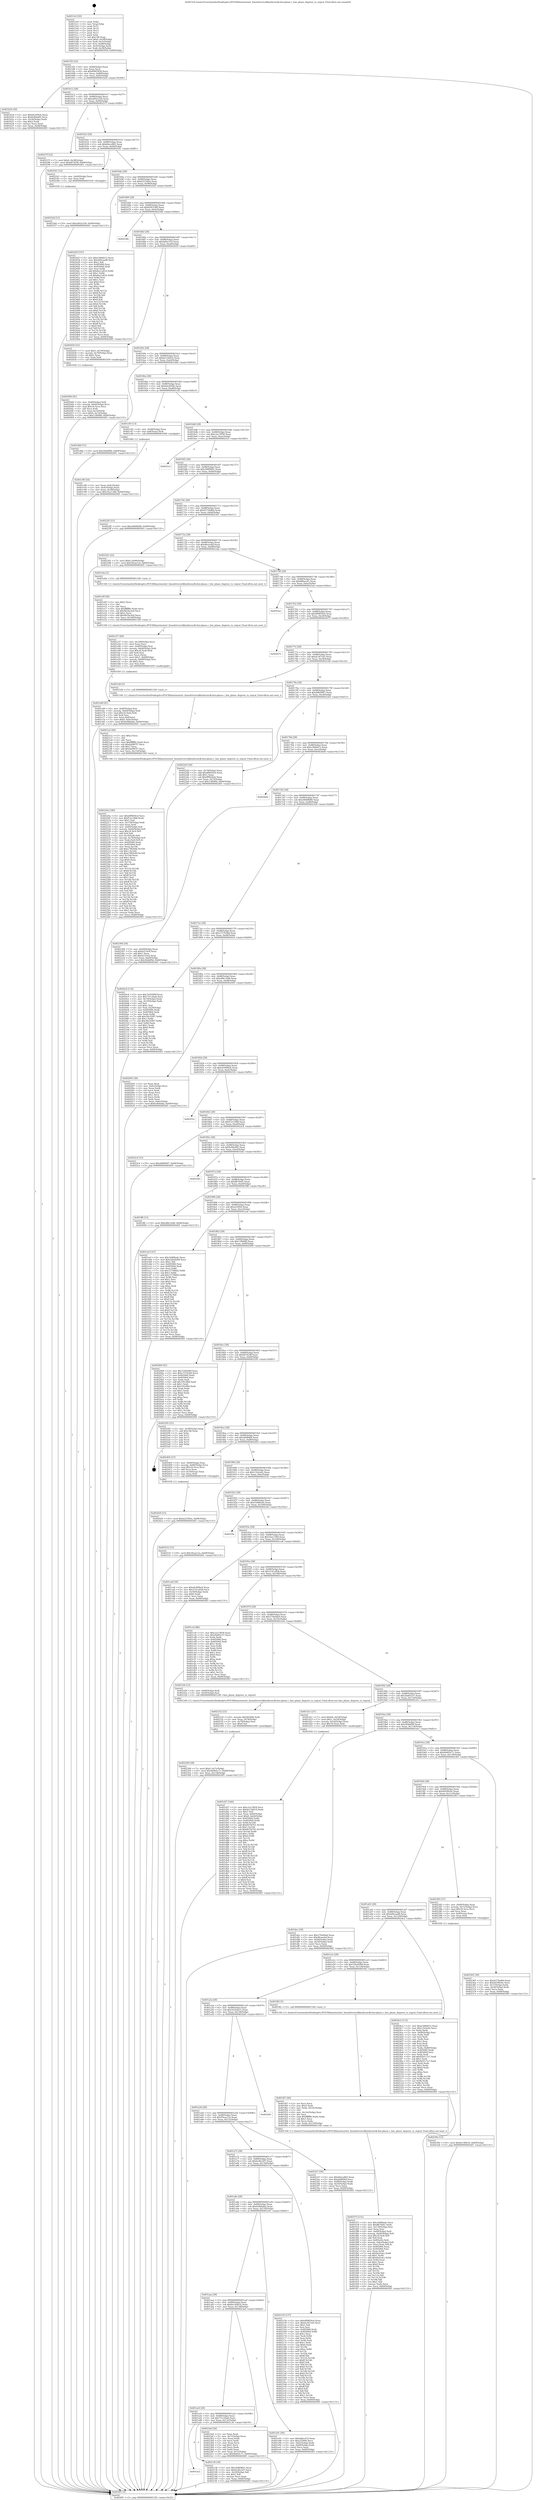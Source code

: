 digraph "0x4015c0" {
  label = "0x4015c0 (/mnt/c/Users/mathe/Desktop/tcc/POCII/binaries/extr_linuxdriversclkhisiliconclk-hisi-phase.c_hisi_phase_degrees_to_regval_Final-ollvm.out::main(0))"
  labelloc = "t"
  node[shape=record]

  Entry [label="",width=0.3,height=0.3,shape=circle,fillcolor=black,style=filled]
  "0x4015f2" [label="{
     0x4015f2 [32]\l
     | [instrs]\l
     &nbsp;&nbsp;0x4015f2 \<+6\>: mov -0x84(%rbp),%eax\l
     &nbsp;&nbsp;0x4015f8 \<+2\>: mov %eax,%ecx\l
     &nbsp;&nbsp;0x4015fa \<+6\>: sub $0x89403f58,%ecx\l
     &nbsp;&nbsp;0x401600 \<+6\>: mov %eax,-0x88(%rbp)\l
     &nbsp;&nbsp;0x401606 \<+6\>: mov %ecx,-0x8c(%rbp)\l
     &nbsp;&nbsp;0x40160c \<+6\>: je 0000000000401b24 \<main+0x564\>\l
  }"]
  "0x401b24" [label="{
     0x401b24 [30]\l
     | [instrs]\l
     &nbsp;&nbsp;0x401b24 \<+5\>: mov $0xbfe2692b,%eax\l
     &nbsp;&nbsp;0x401b29 \<+5\>: mov $0xfe48ed05,%ecx\l
     &nbsp;&nbsp;0x401b2e \<+3\>: mov -0x34(%rbp),%edx\l
     &nbsp;&nbsp;0x401b31 \<+3\>: cmp $0x2,%edx\l
     &nbsp;&nbsp;0x401b34 \<+3\>: cmovne %ecx,%eax\l
     &nbsp;&nbsp;0x401b37 \<+6\>: mov %eax,-0x84(%rbp)\l
     &nbsp;&nbsp;0x401b3d \<+5\>: jmp 00000000004026f1 \<main+0x1131\>\l
  }"]
  "0x401612" [label="{
     0x401612 [28]\l
     | [instrs]\l
     &nbsp;&nbsp;0x401612 \<+5\>: jmp 0000000000401617 \<main+0x57\>\l
     &nbsp;&nbsp;0x401617 \<+6\>: mov -0x88(%rbp),%eax\l
     &nbsp;&nbsp;0x40161d \<+5\>: sub $0xa492a330,%eax\l
     &nbsp;&nbsp;0x401622 \<+6\>: mov %eax,-0x90(%rbp)\l
     &nbsp;&nbsp;0x401628 \<+6\>: je 000000000040257f \<main+0xfbf\>\l
  }"]
  "0x4026f1" [label="{
     0x4026f1 [5]\l
     | [instrs]\l
     &nbsp;&nbsp;0x4026f1 \<+5\>: jmp 00000000004015f2 \<main+0x32\>\l
  }"]
  "0x4015c0" [label="{
     0x4015c0 [50]\l
     | [instrs]\l
     &nbsp;&nbsp;0x4015c0 \<+1\>: push %rbp\l
     &nbsp;&nbsp;0x4015c1 \<+3\>: mov %rsp,%rbp\l
     &nbsp;&nbsp;0x4015c4 \<+2\>: push %r15\l
     &nbsp;&nbsp;0x4015c6 \<+2\>: push %r14\l
     &nbsp;&nbsp;0x4015c8 \<+2\>: push %r13\l
     &nbsp;&nbsp;0x4015ca \<+2\>: push %r12\l
     &nbsp;&nbsp;0x4015cc \<+1\>: push %rbx\l
     &nbsp;&nbsp;0x4015cd \<+7\>: sub $0x148,%rsp\l
     &nbsp;&nbsp;0x4015d4 \<+7\>: movl $0x0,-0x38(%rbp)\l
     &nbsp;&nbsp;0x4015db \<+3\>: mov %edi,-0x3c(%rbp)\l
     &nbsp;&nbsp;0x4015de \<+4\>: mov %rsi,-0x48(%rbp)\l
     &nbsp;&nbsp;0x4015e2 \<+3\>: mov -0x3c(%rbp),%edi\l
     &nbsp;&nbsp;0x4015e5 \<+3\>: mov %edi,-0x34(%rbp)\l
     &nbsp;&nbsp;0x4015e8 \<+10\>: movl $0x89403f58,-0x84(%rbp)\l
  }"]
  Exit [label="",width=0.3,height=0.3,shape=circle,fillcolor=black,style=filled,peripheries=2]
  "0x40257f" [label="{
     0x40257f [22]\l
     | [instrs]\l
     &nbsp;&nbsp;0x40257f \<+7\>: movl $0x0,-0x38(%rbp)\l
     &nbsp;&nbsp;0x402586 \<+10\>: movl $0x667629f,-0x84(%rbp)\l
     &nbsp;&nbsp;0x402590 \<+5\>: jmp 00000000004026f1 \<main+0x1131\>\l
  }"]
  "0x40162e" [label="{
     0x40162e [28]\l
     | [instrs]\l
     &nbsp;&nbsp;0x40162e \<+5\>: jmp 0000000000401633 \<main+0x73\>\l
     &nbsp;&nbsp;0x401633 \<+6\>: mov -0x88(%rbp),%eax\l
     &nbsp;&nbsp;0x401639 \<+5\>: sub $0xb0ece865,%eax\l
     &nbsp;&nbsp;0x40163e \<+6\>: mov %eax,-0x94(%rbp)\l
     &nbsp;&nbsp;0x401644 \<+6\>: je 0000000000402541 \<main+0xf81\>\l
  }"]
  "0x40254d" [label="{
     0x40254d [15]\l
     | [instrs]\l
     &nbsp;&nbsp;0x40254d \<+10\>: movl $0xa492a330,-0x84(%rbp)\l
     &nbsp;&nbsp;0x402557 \<+5\>: jmp 00000000004026f1 \<main+0x1131\>\l
  }"]
  "0x402541" [label="{
     0x402541 [12]\l
     | [instrs]\l
     &nbsp;&nbsp;0x402541 \<+4\>: mov -0x60(%rbp),%rax\l
     &nbsp;&nbsp;0x402545 \<+3\>: mov %rax,%rdi\l
     &nbsp;&nbsp;0x402548 \<+5\>: call 0000000000401030 \<free@plt\>\l
     | [calls]\l
     &nbsp;&nbsp;0x401030 \{1\} (unknown)\l
  }"]
  "0x40164a" [label="{
     0x40164a [28]\l
     | [instrs]\l
     &nbsp;&nbsp;0x40164a \<+5\>: jmp 000000000040164f \<main+0x8f\>\l
     &nbsp;&nbsp;0x40164f \<+6\>: mov -0x88(%rbp),%eax\l
     &nbsp;&nbsp;0x401655 \<+5\>: sub $0xb221f0ee,%eax\l
     &nbsp;&nbsp;0x40165a \<+6\>: mov %eax,-0x98(%rbp)\l
     &nbsp;&nbsp;0x401660 \<+6\>: je 000000000040242f \<main+0xe6f\>\l
  }"]
  "0x402420" [label="{
     0x402420 [15]\l
     | [instrs]\l
     &nbsp;&nbsp;0x402420 \<+10\>: movl $0xb221f0ee,-0x84(%rbp)\l
     &nbsp;&nbsp;0x40242a \<+5\>: jmp 00000000004026f1 \<main+0x1131\>\l
  }"]
  "0x40242f" [label="{
     0x40242f [147]\l
     | [instrs]\l
     &nbsp;&nbsp;0x40242f \<+5\>: mov $0xe346b612,%eax\l
     &nbsp;&nbsp;0x402434 \<+5\>: mov $0x4d9caa48,%ecx\l
     &nbsp;&nbsp;0x402439 \<+2\>: mov $0x1,%dl\l
     &nbsp;&nbsp;0x40243b \<+7\>: mov 0x405060,%esi\l
     &nbsp;&nbsp;0x402442 \<+7\>: mov 0x405064,%edi\l
     &nbsp;&nbsp;0x402449 \<+3\>: mov %esi,%r8d\l
     &nbsp;&nbsp;0x40244c \<+7\>: add $0x8ee1a816,%r8d\l
     &nbsp;&nbsp;0x402453 \<+4\>: sub $0x1,%r8d\l
     &nbsp;&nbsp;0x402457 \<+7\>: sub $0x8ee1a816,%r8d\l
     &nbsp;&nbsp;0x40245e \<+4\>: imul %r8d,%esi\l
     &nbsp;&nbsp;0x402462 \<+3\>: and $0x1,%esi\l
     &nbsp;&nbsp;0x402465 \<+3\>: cmp $0x0,%esi\l
     &nbsp;&nbsp;0x402468 \<+4\>: sete %r9b\l
     &nbsp;&nbsp;0x40246c \<+3\>: cmp $0xa,%edi\l
     &nbsp;&nbsp;0x40246f \<+4\>: setl %r10b\l
     &nbsp;&nbsp;0x402473 \<+3\>: mov %r9b,%r11b\l
     &nbsp;&nbsp;0x402476 \<+4\>: xor $0xff,%r11b\l
     &nbsp;&nbsp;0x40247a \<+3\>: mov %r10b,%bl\l
     &nbsp;&nbsp;0x40247d \<+3\>: xor $0xff,%bl\l
     &nbsp;&nbsp;0x402480 \<+3\>: xor $0x0,%dl\l
     &nbsp;&nbsp;0x402483 \<+3\>: mov %r11b,%r14b\l
     &nbsp;&nbsp;0x402486 \<+4\>: and $0x0,%r14b\l
     &nbsp;&nbsp;0x40248a \<+3\>: and %dl,%r9b\l
     &nbsp;&nbsp;0x40248d \<+3\>: mov %bl,%r15b\l
     &nbsp;&nbsp;0x402490 \<+4\>: and $0x0,%r15b\l
     &nbsp;&nbsp;0x402494 \<+3\>: and %dl,%r10b\l
     &nbsp;&nbsp;0x402497 \<+3\>: or %r9b,%r14b\l
     &nbsp;&nbsp;0x40249a \<+3\>: or %r10b,%r15b\l
     &nbsp;&nbsp;0x40249d \<+3\>: xor %r15b,%r14b\l
     &nbsp;&nbsp;0x4024a0 \<+3\>: or %bl,%r11b\l
     &nbsp;&nbsp;0x4024a3 \<+4\>: xor $0xff,%r11b\l
     &nbsp;&nbsp;0x4024a7 \<+3\>: or $0x0,%dl\l
     &nbsp;&nbsp;0x4024aa \<+3\>: and %dl,%r11b\l
     &nbsp;&nbsp;0x4024ad \<+3\>: or %r11b,%r14b\l
     &nbsp;&nbsp;0x4024b0 \<+4\>: test $0x1,%r14b\l
     &nbsp;&nbsp;0x4024b4 \<+3\>: cmovne %ecx,%eax\l
     &nbsp;&nbsp;0x4024b7 \<+6\>: mov %eax,-0x84(%rbp)\l
     &nbsp;&nbsp;0x4024bd \<+5\>: jmp 00000000004026f1 \<main+0x1131\>\l
  }"]
  "0x401666" [label="{
     0x401666 [28]\l
     | [instrs]\l
     &nbsp;&nbsp;0x401666 \<+5\>: jmp 000000000040166b \<main+0xab\>\l
     &nbsp;&nbsp;0x40166b \<+6\>: mov -0x88(%rbp),%eax\l
     &nbsp;&nbsp;0x401671 \<+5\>: sub $0xb283146f,%eax\l
     &nbsp;&nbsp;0x401676 \<+6\>: mov %eax,-0x9c(%rbp)\l
     &nbsp;&nbsp;0x40167c \<+6\>: je 000000000040256b \<main+0xfab\>\l
  }"]
  "0x40239e" [label="{
     0x40239e [15]\l
     | [instrs]\l
     &nbsp;&nbsp;0x40239e \<+10\>: movl $0x6e140b16,-0x84(%rbp)\l
     &nbsp;&nbsp;0x4023a8 \<+5\>: jmp 00000000004026f1 \<main+0x1131\>\l
  }"]
  "0x40256b" [label="{
     0x40256b\l
  }", style=dashed]
  "0x401682" [label="{
     0x401682 [28]\l
     | [instrs]\l
     &nbsp;&nbsp;0x401682 \<+5\>: jmp 0000000000401687 \<main+0xc7\>\l
     &nbsp;&nbsp;0x401687 \<+6\>: mov -0x88(%rbp),%eax\l
     &nbsp;&nbsp;0x40168d \<+5\>: sub $0xbdfce333,%eax\l
     &nbsp;&nbsp;0x401692 \<+6\>: mov %eax,-0xa0(%rbp)\l
     &nbsp;&nbsp;0x401698 \<+6\>: je 0000000000402029 \<main+0xa69\>\l
  }"]
  "0x402349" [label="{
     0x402349 [28]\l
     | [instrs]\l
     &nbsp;&nbsp;0x402349 \<+7\>: movl $0x0,-0x7c(%rbp)\l
     &nbsp;&nbsp;0x402350 \<+10\>: movl $0x4b405c71,-0x84(%rbp)\l
     &nbsp;&nbsp;0x40235a \<+6\>: mov %eax,-0x158(%rbp)\l
     &nbsp;&nbsp;0x402360 \<+5\>: jmp 00000000004026f1 \<main+0x1131\>\l
  }"]
  "0x402029" [label="{
     0x402029 [23]\l
     | [instrs]\l
     &nbsp;&nbsp;0x402029 \<+7\>: movl $0x1,-0x70(%rbp)\l
     &nbsp;&nbsp;0x402030 \<+4\>: movslq -0x70(%rbp),%rax\l
     &nbsp;&nbsp;0x402034 \<+4\>: shl $0x2,%rax\l
     &nbsp;&nbsp;0x402038 \<+3\>: mov %rax,%rdi\l
     &nbsp;&nbsp;0x40203b \<+5\>: call 0000000000401050 \<malloc@plt\>\l
     | [calls]\l
     &nbsp;&nbsp;0x401050 \{1\} (unknown)\l
  }"]
  "0x40169e" [label="{
     0x40169e [28]\l
     | [instrs]\l
     &nbsp;&nbsp;0x40169e \<+5\>: jmp 00000000004016a3 \<main+0xe3\>\l
     &nbsp;&nbsp;0x4016a3 \<+6\>: mov -0x88(%rbp),%eax\l
     &nbsp;&nbsp;0x4016a9 \<+5\>: sub $0xbe13dd14,%eax\l
     &nbsp;&nbsp;0x4016ae \<+6\>: mov %eax,-0xa4(%rbp)\l
     &nbsp;&nbsp;0x4016b4 \<+6\>: je 0000000000401ddd \<main+0x81d\>\l
  }"]
  "0x402332" [label="{
     0x402332 [23]\l
     | [instrs]\l
     &nbsp;&nbsp;0x402332 \<+10\>: movabs $0x4030b6,%rdi\l
     &nbsp;&nbsp;0x40233c \<+3\>: mov %eax,-0x78(%rbp)\l
     &nbsp;&nbsp;0x40233f \<+3\>: mov -0x78(%rbp),%esi\l
     &nbsp;&nbsp;0x402342 \<+2\>: mov $0x0,%al\l
     &nbsp;&nbsp;0x402344 \<+5\>: call 0000000000401040 \<printf@plt\>\l
     | [calls]\l
     &nbsp;&nbsp;0x401040 \{1\} (unknown)\l
  }"]
  "0x401ddd" [label="{
     0x401ddd [15]\l
     | [instrs]\l
     &nbsp;&nbsp;0x401ddd \<+10\>: movl $0x2febbf9d,-0x84(%rbp)\l
     &nbsp;&nbsp;0x401de7 \<+5\>: jmp 00000000004026f1 \<main+0x1131\>\l
  }"]
  "0x4016ba" [label="{
     0x4016ba [28]\l
     | [instrs]\l
     &nbsp;&nbsp;0x4016ba \<+5\>: jmp 00000000004016bf \<main+0xff\>\l
     &nbsp;&nbsp;0x4016bf \<+6\>: mov -0x88(%rbp),%eax\l
     &nbsp;&nbsp;0x4016c5 \<+5\>: sub $0xbfe2692b,%eax\l
     &nbsp;&nbsp;0x4016ca \<+6\>: mov %eax,-0xa8(%rbp)\l
     &nbsp;&nbsp;0x4016d0 \<+6\>: je 0000000000401c83 \<main+0x6c3\>\l
  }"]
  "0x40220a" [label="{
     0x40220a [186]\l
     | [instrs]\l
     &nbsp;&nbsp;0x40220a \<+5\>: mov $0xd99850c4,%ecx\l
     &nbsp;&nbsp;0x40220f \<+5\>: mov $0xf12c19b8,%edx\l
     &nbsp;&nbsp;0x402214 \<+3\>: mov $0x1,%sil\l
     &nbsp;&nbsp;0x402217 \<+6\>: mov -0x154(%rbp),%edi\l
     &nbsp;&nbsp;0x40221d \<+3\>: imul %eax,%edi\l
     &nbsp;&nbsp;0x402220 \<+4\>: mov -0x60(%rbp),%r8\l
     &nbsp;&nbsp;0x402224 \<+4\>: movslq -0x64(%rbp),%r9\l
     &nbsp;&nbsp;0x402228 \<+4\>: imul $0x18,%r9,%r9\l
     &nbsp;&nbsp;0x40222c \<+3\>: add %r9,%r8\l
     &nbsp;&nbsp;0x40222f \<+4\>: mov 0x10(%r8),%r8\l
     &nbsp;&nbsp;0x402233 \<+4\>: movslq -0x74(%rbp),%r9\l
     &nbsp;&nbsp;0x402237 \<+4\>: mov %edi,(%r8,%r9,4)\l
     &nbsp;&nbsp;0x40223b \<+7\>: mov 0x405060,%eax\l
     &nbsp;&nbsp;0x402242 \<+7\>: mov 0x405064,%edi\l
     &nbsp;&nbsp;0x402249 \<+3\>: mov %eax,%r10d\l
     &nbsp;&nbsp;0x40224c \<+7\>: add $0xe78f2044,%r10d\l
     &nbsp;&nbsp;0x402253 \<+4\>: sub $0x1,%r10d\l
     &nbsp;&nbsp;0x402257 \<+7\>: sub $0xe78f2044,%r10d\l
     &nbsp;&nbsp;0x40225e \<+4\>: imul %r10d,%eax\l
     &nbsp;&nbsp;0x402262 \<+3\>: and $0x1,%eax\l
     &nbsp;&nbsp;0x402265 \<+3\>: cmp $0x0,%eax\l
     &nbsp;&nbsp;0x402268 \<+4\>: sete %r11b\l
     &nbsp;&nbsp;0x40226c \<+3\>: cmp $0xa,%edi\l
     &nbsp;&nbsp;0x40226f \<+3\>: setl %bl\l
     &nbsp;&nbsp;0x402272 \<+3\>: mov %r11b,%r14b\l
     &nbsp;&nbsp;0x402275 \<+4\>: xor $0xff,%r14b\l
     &nbsp;&nbsp;0x402279 \<+3\>: mov %bl,%r15b\l
     &nbsp;&nbsp;0x40227c \<+4\>: xor $0xff,%r15b\l
     &nbsp;&nbsp;0x402280 \<+4\>: xor $0x1,%sil\l
     &nbsp;&nbsp;0x402284 \<+3\>: mov %r14b,%r12b\l
     &nbsp;&nbsp;0x402287 \<+4\>: and $0xff,%r12b\l
     &nbsp;&nbsp;0x40228b \<+3\>: and %sil,%r11b\l
     &nbsp;&nbsp;0x40228e \<+3\>: mov %r15b,%r13b\l
     &nbsp;&nbsp;0x402291 \<+4\>: and $0xff,%r13b\l
     &nbsp;&nbsp;0x402295 \<+3\>: and %sil,%bl\l
     &nbsp;&nbsp;0x402298 \<+3\>: or %r11b,%r12b\l
     &nbsp;&nbsp;0x40229b \<+3\>: or %bl,%r13b\l
     &nbsp;&nbsp;0x40229e \<+3\>: xor %r13b,%r12b\l
     &nbsp;&nbsp;0x4022a1 \<+3\>: or %r15b,%r14b\l
     &nbsp;&nbsp;0x4022a4 \<+4\>: xor $0xff,%r14b\l
     &nbsp;&nbsp;0x4022a8 \<+4\>: or $0x1,%sil\l
     &nbsp;&nbsp;0x4022ac \<+3\>: and %sil,%r14b\l
     &nbsp;&nbsp;0x4022af \<+3\>: or %r14b,%r12b\l
     &nbsp;&nbsp;0x4022b2 \<+4\>: test $0x1,%r12b\l
     &nbsp;&nbsp;0x4022b6 \<+3\>: cmovne %edx,%ecx\l
     &nbsp;&nbsp;0x4022b9 \<+6\>: mov %ecx,-0x84(%rbp)\l
     &nbsp;&nbsp;0x4022bf \<+5\>: jmp 00000000004026f1 \<main+0x1131\>\l
  }"]
  "0x401c83" [label="{
     0x401c83 [13]\l
     | [instrs]\l
     &nbsp;&nbsp;0x401c83 \<+4\>: mov -0x48(%rbp),%rax\l
     &nbsp;&nbsp;0x401c87 \<+4\>: mov 0x8(%rax),%rdi\l
     &nbsp;&nbsp;0x401c8b \<+5\>: call 0000000000401060 \<atoi@plt\>\l
     | [calls]\l
     &nbsp;&nbsp;0x401060 \{1\} (unknown)\l
  }"]
  "0x4016d6" [label="{
     0x4016d6 [28]\l
     | [instrs]\l
     &nbsp;&nbsp;0x4016d6 \<+5\>: jmp 00000000004016db \<main+0x11b\>\l
     &nbsp;&nbsp;0x4016db \<+6\>: mov -0x88(%rbp),%eax\l
     &nbsp;&nbsp;0x4016e1 \<+5\>: sub $0xc2a13858,%eax\l
     &nbsp;&nbsp;0x4016e6 \<+6\>: mov %eax,-0xac(%rbp)\l
     &nbsp;&nbsp;0x4016ec \<+6\>: je 00000000004025c5 \<main+0x1005\>\l
  }"]
  "0x401c90" [label="{
     0x401c90 [24]\l
     | [instrs]\l
     &nbsp;&nbsp;0x401c90 \<+3\>: mov %eax,-0x4c(%rbp)\l
     &nbsp;&nbsp;0x401c93 \<+3\>: mov -0x4c(%rbp),%eax\l
     &nbsp;&nbsp;0x401c96 \<+3\>: mov %eax,-0x30(%rbp)\l
     &nbsp;&nbsp;0x401c99 \<+10\>: movl $0x16ac138d,-0x84(%rbp)\l
     &nbsp;&nbsp;0x401ca3 \<+5\>: jmp 00000000004026f1 \<main+0x1131\>\l
  }"]
  "0x4021e2" [label="{
     0x4021e2 [40]\l
     | [instrs]\l
     &nbsp;&nbsp;0x4021e2 \<+5\>: mov $0x2,%ecx\l
     &nbsp;&nbsp;0x4021e7 \<+1\>: cltd\l
     &nbsp;&nbsp;0x4021e8 \<+2\>: idiv %ecx\l
     &nbsp;&nbsp;0x4021ea \<+6\>: imul $0xfffffffe,%edx,%ecx\l
     &nbsp;&nbsp;0x4021f0 \<+6\>: sub $0xfa0987f7,%ecx\l
     &nbsp;&nbsp;0x4021f6 \<+3\>: add $0x1,%ecx\l
     &nbsp;&nbsp;0x4021f9 \<+6\>: add $0xfa0987f7,%ecx\l
     &nbsp;&nbsp;0x4021ff \<+6\>: mov %ecx,-0x154(%rbp)\l
     &nbsp;&nbsp;0x402205 \<+5\>: call 0000000000401160 \<next_i\>\l
     | [calls]\l
     &nbsp;&nbsp;0x401160 \{1\} (/mnt/c/Users/mathe/Desktop/tcc/POCII/binaries/extr_linuxdriversclkhisiliconclk-hisi-phase.c_hisi_phase_degrees_to_regval_Final-ollvm.out::next_i)\l
  }"]
  "0x4025c5" [label="{
     0x4025c5\l
  }", style=dashed]
  "0x4016f2" [label="{
     0x4016f2 [28]\l
     | [instrs]\l
     &nbsp;&nbsp;0x4016f2 \<+5\>: jmp 00000000004016f7 \<main+0x137\>\l
     &nbsp;&nbsp;0x4016f7 \<+6\>: mov -0x88(%rbp),%eax\l
     &nbsp;&nbsp;0x4016fd \<+5\>: sub $0xc8d89601,%eax\l
     &nbsp;&nbsp;0x401702 \<+6\>: mov %eax,-0xb0(%rbp)\l
     &nbsp;&nbsp;0x401708 \<+6\>: je 00000000004022f5 \<main+0xd35\>\l
  }"]
  "0x401ae2" [label="{
     0x401ae2\l
  }", style=dashed]
  "0x4022f5" [label="{
     0x4022f5 [15]\l
     | [instrs]\l
     &nbsp;&nbsp;0x4022f5 \<+10\>: movl $0xe6668b80,-0x84(%rbp)\l
     &nbsp;&nbsp;0x4022ff \<+5\>: jmp 00000000004026f1 \<main+0x1131\>\l
  }"]
  "0x40170e" [label="{
     0x40170e [28]\l
     | [instrs]\l
     &nbsp;&nbsp;0x40170e \<+5\>: jmp 0000000000401713 \<main+0x153\>\l
     &nbsp;&nbsp;0x401713 \<+6\>: mov -0x88(%rbp),%eax\l
     &nbsp;&nbsp;0x401719 \<+5\>: sub $0xd373bd6d,%eax\l
     &nbsp;&nbsp;0x40171e \<+6\>: mov %eax,-0xb4(%rbp)\l
     &nbsp;&nbsp;0x401724 \<+6\>: je 00000000004023d1 \<main+0xe11\>\l
  }"]
  "0x402136" [label="{
     0x402136 [30]\l
     | [instrs]\l
     &nbsp;&nbsp;0x402136 \<+5\>: mov $0xc8d89601,%eax\l
     &nbsp;&nbsp;0x40213b \<+5\>: mov $0x6c4bc207,%ecx\l
     &nbsp;&nbsp;0x402140 \<+3\>: mov -0x29(%rbp),%dl\l
     &nbsp;&nbsp;0x402143 \<+3\>: test $0x1,%dl\l
     &nbsp;&nbsp;0x402146 \<+3\>: cmovne %ecx,%eax\l
     &nbsp;&nbsp;0x402149 \<+6\>: mov %eax,-0x84(%rbp)\l
     &nbsp;&nbsp;0x40214f \<+5\>: jmp 00000000004026f1 \<main+0x1131\>\l
  }"]
  "0x4023d1" [label="{
     0x4023d1 [22]\l
     | [instrs]\l
     &nbsp;&nbsp;0x4023d1 \<+7\>: movl $0x0,-0x80(%rbp)\l
     &nbsp;&nbsp;0x4023d8 \<+10\>: movl $0x59caa12a,-0x84(%rbp)\l
     &nbsp;&nbsp;0x4023e2 \<+5\>: jmp 00000000004026f1 \<main+0x1131\>\l
  }"]
  "0x40172a" [label="{
     0x40172a [28]\l
     | [instrs]\l
     &nbsp;&nbsp;0x40172a \<+5\>: jmp 000000000040172f \<main+0x16f\>\l
     &nbsp;&nbsp;0x40172f \<+6\>: mov -0x88(%rbp),%eax\l
     &nbsp;&nbsp;0x401735 \<+5\>: sub $0xd6ceedaf,%eax\l
     &nbsp;&nbsp;0x40173a \<+6\>: mov %eax,-0xb8(%rbp)\l
     &nbsp;&nbsp;0x401740 \<+6\>: je 0000000000401e0a \<main+0x84a\>\l
  }"]
  "0x401ac6" [label="{
     0x401ac6 [28]\l
     | [instrs]\l
     &nbsp;&nbsp;0x401ac6 \<+5\>: jmp 0000000000401acb \<main+0x50b\>\l
     &nbsp;&nbsp;0x401acb \<+6\>: mov -0x88(%rbp),%eax\l
     &nbsp;&nbsp;0x401ad1 \<+5\>: sub $0x731c2bab,%eax\l
     &nbsp;&nbsp;0x401ad6 \<+6\>: mov %eax,-0x13c(%rbp)\l
     &nbsp;&nbsp;0x401adc \<+6\>: je 0000000000402136 \<main+0xb76\>\l
  }"]
  "0x401e0a" [label="{
     0x401e0a [5]\l
     | [instrs]\l
     &nbsp;&nbsp;0x401e0a \<+5\>: call 0000000000401160 \<next_i\>\l
     | [calls]\l
     &nbsp;&nbsp;0x401160 \{1\} (/mnt/c/Users/mathe/Desktop/tcc/POCII/binaries/extr_linuxdriversclkhisiliconclk-hisi-phase.c_hisi_phase_degrees_to_regval_Final-ollvm.out::next_i)\l
  }"]
  "0x401746" [label="{
     0x401746 [28]\l
     | [instrs]\l
     &nbsp;&nbsp;0x401746 \<+5\>: jmp 000000000040174b \<main+0x18b\>\l
     &nbsp;&nbsp;0x40174b \<+6\>: mov -0x88(%rbp),%eax\l
     &nbsp;&nbsp;0x401751 \<+5\>: sub $0xd6feec41,%eax\l
     &nbsp;&nbsp;0x401756 \<+6\>: mov %eax,-0xbc(%rbp)\l
     &nbsp;&nbsp;0x40175c \<+6\>: je 00000000004025aa \<main+0xfea\>\l
  }"]
  "0x4023ad" [label="{
     0x4023ad [36]\l
     | [instrs]\l
     &nbsp;&nbsp;0x4023ad \<+2\>: xor %eax,%eax\l
     &nbsp;&nbsp;0x4023af \<+3\>: mov -0x7c(%rbp),%ecx\l
     &nbsp;&nbsp;0x4023b2 \<+2\>: mov %eax,%edx\l
     &nbsp;&nbsp;0x4023b4 \<+2\>: sub %ecx,%edx\l
     &nbsp;&nbsp;0x4023b6 \<+2\>: mov %eax,%ecx\l
     &nbsp;&nbsp;0x4023b8 \<+3\>: sub $0x1,%ecx\l
     &nbsp;&nbsp;0x4023bb \<+2\>: add %ecx,%edx\l
     &nbsp;&nbsp;0x4023bd \<+2\>: sub %edx,%eax\l
     &nbsp;&nbsp;0x4023bf \<+3\>: mov %eax,-0x7c(%rbp)\l
     &nbsp;&nbsp;0x4023c2 \<+10\>: movl $0x4b405c71,-0x84(%rbp)\l
     &nbsp;&nbsp;0x4023cc \<+5\>: jmp 00000000004026f1 \<main+0x1131\>\l
  }"]
  "0x4025aa" [label="{
     0x4025aa\l
  }", style=dashed]
  "0x401762" [label="{
     0x401762 [28]\l
     | [instrs]\l
     &nbsp;&nbsp;0x401762 \<+5\>: jmp 0000000000401767 \<main+0x1a7\>\l
     &nbsp;&nbsp;0x401767 \<+6\>: mov -0x88(%rbp),%eax\l
     &nbsp;&nbsp;0x40176d \<+5\>: sub $0xd99850c4,%eax\l
     &nbsp;&nbsp;0x401772 \<+6\>: mov %eax,-0xc0(%rbp)\l
     &nbsp;&nbsp;0x401778 \<+6\>: je 0000000000402675 \<main+0x10b5\>\l
  }"]
  "0x402040" [label="{
     0x402040 [41]\l
     | [instrs]\l
     &nbsp;&nbsp;0x402040 \<+4\>: mov -0x60(%rbp),%rdi\l
     &nbsp;&nbsp;0x402044 \<+4\>: movslq -0x64(%rbp),%rcx\l
     &nbsp;&nbsp;0x402048 \<+4\>: imul $0x18,%rcx,%rcx\l
     &nbsp;&nbsp;0x40204c \<+3\>: add %rcx,%rdi\l
     &nbsp;&nbsp;0x40204f \<+4\>: mov %rax,0x10(%rdi)\l
     &nbsp;&nbsp;0x402053 \<+7\>: movl $0x0,-0x74(%rbp)\l
     &nbsp;&nbsp;0x40205a \<+10\>: movl $0x13894f6,-0x84(%rbp)\l
     &nbsp;&nbsp;0x402064 \<+5\>: jmp 00000000004026f1 \<main+0x1131\>\l
  }"]
  "0x402675" [label="{
     0x402675\l
  }", style=dashed]
  "0x40177e" [label="{
     0x40177e [28]\l
     | [instrs]\l
     &nbsp;&nbsp;0x40177e \<+5\>: jmp 0000000000401783 \<main+0x1c3\>\l
     &nbsp;&nbsp;0x401783 \<+6\>: mov -0x88(%rbp),%eax\l
     &nbsp;&nbsp;0x401789 \<+5\>: sub $0xdc347cb5,%eax\l
     &nbsp;&nbsp;0x40178e \<+6\>: mov %eax,-0xc4(%rbp)\l
     &nbsp;&nbsp;0x401794 \<+6\>: je 00000000004021dd \<main+0xc1d\>\l
  }"]
  "0x401f73" [label="{
     0x401f73 [131]\l
     | [instrs]\l
     &nbsp;&nbsp;0x401f73 \<+5\>: mov $0x16486edc,%ecx\l
     &nbsp;&nbsp;0x401f78 \<+5\>: mov $0xffb76df1,%edx\l
     &nbsp;&nbsp;0x401f7d \<+6\>: mov -0x150(%rbp),%esi\l
     &nbsp;&nbsp;0x401f83 \<+3\>: imul %eax,%esi\l
     &nbsp;&nbsp;0x401f86 \<+4\>: mov -0x60(%rbp),%rdi\l
     &nbsp;&nbsp;0x401f8a \<+4\>: movslq -0x64(%rbp),%r8\l
     &nbsp;&nbsp;0x401f8e \<+4\>: imul $0x18,%r8,%r8\l
     &nbsp;&nbsp;0x401f92 \<+3\>: add %r8,%rdi\l
     &nbsp;&nbsp;0x401f95 \<+4\>: mov 0x8(%rdi),%rdi\l
     &nbsp;&nbsp;0x401f99 \<+4\>: movslq -0x6c(%rbp),%r8\l
     &nbsp;&nbsp;0x401f9d \<+4\>: mov %esi,(%rdi,%r8,4)\l
     &nbsp;&nbsp;0x401fa1 \<+7\>: mov 0x405060,%eax\l
     &nbsp;&nbsp;0x401fa8 \<+7\>: mov 0x405064,%esi\l
     &nbsp;&nbsp;0x401faf \<+3\>: mov %eax,%r9d\l
     &nbsp;&nbsp;0x401fb2 \<+7\>: sub $0x4ed1dcc,%r9d\l
     &nbsp;&nbsp;0x401fb9 \<+4\>: sub $0x1,%r9d\l
     &nbsp;&nbsp;0x401fbd \<+7\>: add $0x4ed1dcc,%r9d\l
     &nbsp;&nbsp;0x401fc4 \<+4\>: imul %r9d,%eax\l
     &nbsp;&nbsp;0x401fc8 \<+3\>: and $0x1,%eax\l
     &nbsp;&nbsp;0x401fcb \<+3\>: cmp $0x0,%eax\l
     &nbsp;&nbsp;0x401fce \<+4\>: sete %r10b\l
     &nbsp;&nbsp;0x401fd2 \<+3\>: cmp $0xa,%esi\l
     &nbsp;&nbsp;0x401fd5 \<+4\>: setl %r11b\l
     &nbsp;&nbsp;0x401fd9 \<+3\>: mov %r10b,%bl\l
     &nbsp;&nbsp;0x401fdc \<+3\>: and %r11b,%bl\l
     &nbsp;&nbsp;0x401fdf \<+3\>: xor %r11b,%r10b\l
     &nbsp;&nbsp;0x401fe2 \<+3\>: or %r10b,%bl\l
     &nbsp;&nbsp;0x401fe5 \<+3\>: test $0x1,%bl\l
     &nbsp;&nbsp;0x401fe8 \<+3\>: cmovne %edx,%ecx\l
     &nbsp;&nbsp;0x401feb \<+6\>: mov %ecx,-0x84(%rbp)\l
     &nbsp;&nbsp;0x401ff1 \<+5\>: jmp 00000000004026f1 \<main+0x1131\>\l
  }"]
  "0x4021dd" [label="{
     0x4021dd [5]\l
     | [instrs]\l
     &nbsp;&nbsp;0x4021dd \<+5\>: call 0000000000401160 \<next_i\>\l
     | [calls]\l
     &nbsp;&nbsp;0x401160 \{1\} (/mnt/c/Users/mathe/Desktop/tcc/POCII/binaries/extr_linuxdriversclkhisiliconclk-hisi-phase.c_hisi_phase_degrees_to_regval_Final-ollvm.out::next_i)\l
  }"]
  "0x40179a" [label="{
     0x40179a [28]\l
     | [instrs]\l
     &nbsp;&nbsp;0x40179a \<+5\>: jmp 000000000040179f \<main+0x1df\>\l
     &nbsp;&nbsp;0x40179f \<+6\>: mov -0x88(%rbp),%eax\l
     &nbsp;&nbsp;0x4017a5 \<+5\>: sub $0xddf00907,%eax\l
     &nbsp;&nbsp;0x4017aa \<+6\>: mov %eax,-0xc8(%rbp)\l
     &nbsp;&nbsp;0x4017b0 \<+6\>: je 00000000004022d3 \<main+0xd13\>\l
  }"]
  "0x401f47" [label="{
     0x401f47 [44]\l
     | [instrs]\l
     &nbsp;&nbsp;0x401f47 \<+2\>: xor %ecx,%ecx\l
     &nbsp;&nbsp;0x401f49 \<+5\>: mov $0x2,%edx\l
     &nbsp;&nbsp;0x401f4e \<+6\>: mov %edx,-0x14c(%rbp)\l
     &nbsp;&nbsp;0x401f54 \<+1\>: cltd\l
     &nbsp;&nbsp;0x401f55 \<+6\>: mov -0x14c(%rbp),%esi\l
     &nbsp;&nbsp;0x401f5b \<+2\>: idiv %esi\l
     &nbsp;&nbsp;0x401f5d \<+6\>: imul $0xfffffffe,%edx,%edx\l
     &nbsp;&nbsp;0x401f63 \<+3\>: sub $0x1,%ecx\l
     &nbsp;&nbsp;0x401f66 \<+2\>: sub %ecx,%edx\l
     &nbsp;&nbsp;0x401f68 \<+6\>: mov %edx,-0x150(%rbp)\l
     &nbsp;&nbsp;0x401f6e \<+5\>: call 0000000000401160 \<next_i\>\l
     | [calls]\l
     &nbsp;&nbsp;0x401160 \{1\} (/mnt/c/Users/mathe/Desktop/tcc/POCII/binaries/extr_linuxdriversclkhisiliconclk-hisi-phase.c_hisi_phase_degrees_to_regval_Final-ollvm.out::next_i)\l
  }"]
  "0x4022d3" [label="{
     0x4022d3 [34]\l
     | [instrs]\l
     &nbsp;&nbsp;0x4022d3 \<+3\>: mov -0x74(%rbp),%eax\l
     &nbsp;&nbsp;0x4022d6 \<+5\>: add $0xdf962bcb,%eax\l
     &nbsp;&nbsp;0x4022db \<+3\>: add $0x1,%eax\l
     &nbsp;&nbsp;0x4022de \<+5\>: sub $0xdf962bcb,%eax\l
     &nbsp;&nbsp;0x4022e3 \<+3\>: mov %eax,-0x74(%rbp)\l
     &nbsp;&nbsp;0x4022e6 \<+10\>: movl $0x13894f6,-0x84(%rbp)\l
     &nbsp;&nbsp;0x4022f0 \<+5\>: jmp 00000000004026f1 \<main+0x1131\>\l
  }"]
  "0x4017b6" [label="{
     0x4017b6 [28]\l
     | [instrs]\l
     &nbsp;&nbsp;0x4017b6 \<+5\>: jmp 00000000004017bb \<main+0x1fb\>\l
     &nbsp;&nbsp;0x4017bb \<+6\>: mov -0x88(%rbp),%eax\l
     &nbsp;&nbsp;0x4017c1 \<+5\>: sub $0xe346b612,%eax\l
     &nbsp;&nbsp;0x4017c6 \<+6\>: mov %eax,-0xcc(%rbp)\l
     &nbsp;&nbsp;0x4017cc \<+6\>: je 00000000004026d4 \<main+0x1114\>\l
  }"]
  "0x401aaa" [label="{
     0x401aaa [28]\l
     | [instrs]\l
     &nbsp;&nbsp;0x401aaa \<+5\>: jmp 0000000000401aaf \<main+0x4ef\>\l
     &nbsp;&nbsp;0x401aaf \<+6\>: mov -0x88(%rbp),%eax\l
     &nbsp;&nbsp;0x401ab5 \<+5\>: sub $0x6e140b16,%eax\l
     &nbsp;&nbsp;0x401aba \<+6\>: mov %eax,-0x138(%rbp)\l
     &nbsp;&nbsp;0x401ac0 \<+6\>: je 00000000004023ad \<main+0xded\>\l
  }"]
  "0x4026d4" [label="{
     0x4026d4\l
  }", style=dashed]
  "0x4017d2" [label="{
     0x4017d2 [28]\l
     | [instrs]\l
     &nbsp;&nbsp;0x4017d2 \<+5\>: jmp 00000000004017d7 \<main+0x217\>\l
     &nbsp;&nbsp;0x4017d7 \<+6\>: mov -0x88(%rbp),%eax\l
     &nbsp;&nbsp;0x4017dd \<+5\>: sub $0xe6668b80,%eax\l
     &nbsp;&nbsp;0x4017e2 \<+6\>: mov %eax,-0xd0(%rbp)\l
     &nbsp;&nbsp;0x4017e8 \<+6\>: je 0000000000402304 \<main+0xd44\>\l
  }"]
  "0x401e91" [label="{
     0x401e91 [30]\l
     | [instrs]\l
     &nbsp;&nbsp;0x401e91 \<+5\>: mov $0xbdfce333,%eax\l
     &nbsp;&nbsp;0x401e96 \<+5\>: mov $0xa25894,%ecx\l
     &nbsp;&nbsp;0x401e9b \<+3\>: mov -0x6c(%rbp),%edx\l
     &nbsp;&nbsp;0x401e9e \<+3\>: cmp -0x68(%rbp),%edx\l
     &nbsp;&nbsp;0x401ea1 \<+3\>: cmovl %ecx,%eax\l
     &nbsp;&nbsp;0x401ea4 \<+6\>: mov %eax,-0x84(%rbp)\l
     &nbsp;&nbsp;0x401eaa \<+5\>: jmp 00000000004026f1 \<main+0x1131\>\l
  }"]
  "0x402304" [label="{
     0x402304 [34]\l
     | [instrs]\l
     &nbsp;&nbsp;0x402304 \<+3\>: mov -0x64(%rbp),%eax\l
     &nbsp;&nbsp;0x402307 \<+5\>: sub $0xfa533ed,%eax\l
     &nbsp;&nbsp;0x40230c \<+3\>: add $0x1,%eax\l
     &nbsp;&nbsp;0x40230f \<+5\>: add $0xfa533ed,%eax\l
     &nbsp;&nbsp;0x402314 \<+3\>: mov %eax,-0x64(%rbp)\l
     &nbsp;&nbsp;0x402317 \<+10\>: movl $0x2febbf9d,-0x84(%rbp)\l
     &nbsp;&nbsp;0x402321 \<+5\>: jmp 00000000004026f1 \<main+0x1131\>\l
  }"]
  "0x4017ee" [label="{
     0x4017ee [28]\l
     | [instrs]\l
     &nbsp;&nbsp;0x4017ee \<+5\>: jmp 00000000004017f3 \<main+0x233\>\l
     &nbsp;&nbsp;0x4017f3 \<+6\>: mov -0x88(%rbp),%eax\l
     &nbsp;&nbsp;0x4017f9 \<+5\>: sub $0xe757628d,%eax\l
     &nbsp;&nbsp;0x4017fe \<+6\>: mov %eax,-0xd4(%rbp)\l
     &nbsp;&nbsp;0x401804 \<+6\>: je 00000000004020c4 \<main+0xb04\>\l
  }"]
  "0x401a8e" [label="{
     0x401a8e [28]\l
     | [instrs]\l
     &nbsp;&nbsp;0x401a8e \<+5\>: jmp 0000000000401a93 \<main+0x4d3\>\l
     &nbsp;&nbsp;0x401a93 \<+6\>: mov -0x88(%rbp),%eax\l
     &nbsp;&nbsp;0x401a99 \<+5\>: sub $0x6c8bbdda,%eax\l
     &nbsp;&nbsp;0x401a9e \<+6\>: mov %eax,-0x134(%rbp)\l
     &nbsp;&nbsp;0x401aa4 \<+6\>: je 0000000000401e91 \<main+0x8d1\>\l
  }"]
  "0x4020c4" [label="{
     0x4020c4 [114]\l
     | [instrs]\l
     &nbsp;&nbsp;0x4020c4 \<+5\>: mov $0x7e45690f,%eax\l
     &nbsp;&nbsp;0x4020c9 \<+5\>: mov $0x731c2bab,%ecx\l
     &nbsp;&nbsp;0x4020ce \<+3\>: mov -0x74(%rbp),%edx\l
     &nbsp;&nbsp;0x4020d1 \<+3\>: cmp -0x70(%rbp),%edx\l
     &nbsp;&nbsp;0x4020d4 \<+4\>: setl %sil\l
     &nbsp;&nbsp;0x4020d8 \<+4\>: and $0x1,%sil\l
     &nbsp;&nbsp;0x4020dc \<+4\>: mov %sil,-0x29(%rbp)\l
     &nbsp;&nbsp;0x4020e0 \<+7\>: mov 0x405060,%edx\l
     &nbsp;&nbsp;0x4020e7 \<+7\>: mov 0x405064,%edi\l
     &nbsp;&nbsp;0x4020ee \<+3\>: mov %edx,%r8d\l
     &nbsp;&nbsp;0x4020f1 \<+7\>: add $0x30e35f97,%r8d\l
     &nbsp;&nbsp;0x4020f8 \<+4\>: sub $0x1,%r8d\l
     &nbsp;&nbsp;0x4020fc \<+7\>: sub $0x30e35f97,%r8d\l
     &nbsp;&nbsp;0x402103 \<+4\>: imul %r8d,%edx\l
     &nbsp;&nbsp;0x402107 \<+3\>: and $0x1,%edx\l
     &nbsp;&nbsp;0x40210a \<+3\>: cmp $0x0,%edx\l
     &nbsp;&nbsp;0x40210d \<+4\>: sete %sil\l
     &nbsp;&nbsp;0x402111 \<+3\>: cmp $0xa,%edi\l
     &nbsp;&nbsp;0x402114 \<+4\>: setl %r9b\l
     &nbsp;&nbsp;0x402118 \<+3\>: mov %sil,%r10b\l
     &nbsp;&nbsp;0x40211b \<+3\>: and %r9b,%r10b\l
     &nbsp;&nbsp;0x40211e \<+3\>: xor %r9b,%sil\l
     &nbsp;&nbsp;0x402121 \<+3\>: or %sil,%r10b\l
     &nbsp;&nbsp;0x402124 \<+4\>: test $0x1,%r10b\l
     &nbsp;&nbsp;0x402128 \<+3\>: cmovne %ecx,%eax\l
     &nbsp;&nbsp;0x40212b \<+6\>: mov %eax,-0x84(%rbp)\l
     &nbsp;&nbsp;0x402131 \<+5\>: jmp 00000000004026f1 \<main+0x1131\>\l
  }"]
  "0x40180a" [label="{
     0x40180a [28]\l
     | [instrs]\l
     &nbsp;&nbsp;0x40180a \<+5\>: jmp 000000000040180f \<main+0x24f\>\l
     &nbsp;&nbsp;0x40180f \<+6\>: mov -0x88(%rbp),%eax\l
     &nbsp;&nbsp;0x401815 \<+5\>: sub $0xe88c1b48,%eax\l
     &nbsp;&nbsp;0x40181a \<+6\>: mov %eax,-0xd8(%rbp)\l
     &nbsp;&nbsp;0x401820 \<+6\>: je 0000000000402005 \<main+0xa45\>\l
  }"]
  "0x402154" [label="{
     0x402154 [137]\l
     | [instrs]\l
     &nbsp;&nbsp;0x402154 \<+5\>: mov $0xd99850c4,%eax\l
     &nbsp;&nbsp;0x402159 \<+5\>: mov $0xdc347cb5,%ecx\l
     &nbsp;&nbsp;0x40215e \<+2\>: mov $0x1,%dl\l
     &nbsp;&nbsp;0x402160 \<+2\>: xor %esi,%esi\l
     &nbsp;&nbsp;0x402162 \<+7\>: mov 0x405060,%edi\l
     &nbsp;&nbsp;0x402169 \<+8\>: mov 0x405064,%r8d\l
     &nbsp;&nbsp;0x402171 \<+3\>: sub $0x1,%esi\l
     &nbsp;&nbsp;0x402174 \<+3\>: mov %edi,%r9d\l
     &nbsp;&nbsp;0x402177 \<+3\>: add %esi,%r9d\l
     &nbsp;&nbsp;0x40217a \<+4\>: imul %r9d,%edi\l
     &nbsp;&nbsp;0x40217e \<+3\>: and $0x1,%edi\l
     &nbsp;&nbsp;0x402181 \<+3\>: cmp $0x0,%edi\l
     &nbsp;&nbsp;0x402184 \<+4\>: sete %r10b\l
     &nbsp;&nbsp;0x402188 \<+4\>: cmp $0xa,%r8d\l
     &nbsp;&nbsp;0x40218c \<+4\>: setl %r11b\l
     &nbsp;&nbsp;0x402190 \<+3\>: mov %r10b,%bl\l
     &nbsp;&nbsp;0x402193 \<+3\>: xor $0xff,%bl\l
     &nbsp;&nbsp;0x402196 \<+3\>: mov %r11b,%r14b\l
     &nbsp;&nbsp;0x402199 \<+4\>: xor $0xff,%r14b\l
     &nbsp;&nbsp;0x40219d \<+3\>: xor $0x0,%dl\l
     &nbsp;&nbsp;0x4021a0 \<+3\>: mov %bl,%r15b\l
     &nbsp;&nbsp;0x4021a3 \<+4\>: and $0x0,%r15b\l
     &nbsp;&nbsp;0x4021a7 \<+3\>: and %dl,%r10b\l
     &nbsp;&nbsp;0x4021aa \<+3\>: mov %r14b,%r12b\l
     &nbsp;&nbsp;0x4021ad \<+4\>: and $0x0,%r12b\l
     &nbsp;&nbsp;0x4021b1 \<+3\>: and %dl,%r11b\l
     &nbsp;&nbsp;0x4021b4 \<+3\>: or %r10b,%r15b\l
     &nbsp;&nbsp;0x4021b7 \<+3\>: or %r11b,%r12b\l
     &nbsp;&nbsp;0x4021ba \<+3\>: xor %r12b,%r15b\l
     &nbsp;&nbsp;0x4021bd \<+3\>: or %r14b,%bl\l
     &nbsp;&nbsp;0x4021c0 \<+3\>: xor $0xff,%bl\l
     &nbsp;&nbsp;0x4021c3 \<+3\>: or $0x0,%dl\l
     &nbsp;&nbsp;0x4021c6 \<+2\>: and %dl,%bl\l
     &nbsp;&nbsp;0x4021c8 \<+3\>: or %bl,%r15b\l
     &nbsp;&nbsp;0x4021cb \<+4\>: test $0x1,%r15b\l
     &nbsp;&nbsp;0x4021cf \<+3\>: cmovne %ecx,%eax\l
     &nbsp;&nbsp;0x4021d2 \<+6\>: mov %eax,-0x84(%rbp)\l
     &nbsp;&nbsp;0x4021d8 \<+5\>: jmp 00000000004026f1 \<main+0x1131\>\l
  }"]
  "0x402005" [label="{
     0x402005 [36]\l
     | [instrs]\l
     &nbsp;&nbsp;0x402005 \<+2\>: xor %eax,%eax\l
     &nbsp;&nbsp;0x402007 \<+3\>: mov -0x6c(%rbp),%ecx\l
     &nbsp;&nbsp;0x40200a \<+2\>: mov %eax,%edx\l
     &nbsp;&nbsp;0x40200c \<+2\>: sub %ecx,%edx\l
     &nbsp;&nbsp;0x40200e \<+2\>: mov %eax,%ecx\l
     &nbsp;&nbsp;0x402010 \<+3\>: sub $0x1,%ecx\l
     &nbsp;&nbsp;0x402013 \<+2\>: add %ecx,%edx\l
     &nbsp;&nbsp;0x402015 \<+2\>: sub %edx,%eax\l
     &nbsp;&nbsp;0x402017 \<+3\>: mov %eax,-0x6c(%rbp)\l
     &nbsp;&nbsp;0x40201a \<+10\>: movl $0x6c8bbdda,-0x84(%rbp)\l
     &nbsp;&nbsp;0x402024 \<+5\>: jmp 00000000004026f1 \<main+0x1131\>\l
  }"]
  "0x401826" [label="{
     0x401826 [28]\l
     | [instrs]\l
     &nbsp;&nbsp;0x401826 \<+5\>: jmp 000000000040182b \<main+0x26b\>\l
     &nbsp;&nbsp;0x40182b \<+6\>: mov -0x88(%rbp),%eax\l
     &nbsp;&nbsp;0x401831 \<+5\>: sub $0xeb3096e4,%eax\l
     &nbsp;&nbsp;0x401836 \<+6\>: mov %eax,-0xdc(%rbp)\l
     &nbsp;&nbsp;0x40183c \<+6\>: je 000000000040255c \<main+0xf9c\>\l
  }"]
  "0x401a72" [label="{
     0x401a72 [28]\l
     | [instrs]\l
     &nbsp;&nbsp;0x401a72 \<+5\>: jmp 0000000000401a77 \<main+0x4b7\>\l
     &nbsp;&nbsp;0x401a77 \<+6\>: mov -0x88(%rbp),%eax\l
     &nbsp;&nbsp;0x401a7d \<+5\>: sub $0x6c4bc207,%eax\l
     &nbsp;&nbsp;0x401a82 \<+6\>: mov %eax,-0x130(%rbp)\l
     &nbsp;&nbsp;0x401a88 \<+6\>: je 0000000000402154 \<main+0xb94\>\l
  }"]
  "0x40255c" [label="{
     0x40255c\l
  }", style=dashed]
  "0x401842" [label="{
     0x401842 [28]\l
     | [instrs]\l
     &nbsp;&nbsp;0x401842 \<+5\>: jmp 0000000000401847 \<main+0x287\>\l
     &nbsp;&nbsp;0x401847 \<+6\>: mov -0x88(%rbp),%eax\l
     &nbsp;&nbsp;0x40184d \<+5\>: sub $0xf12c19b8,%eax\l
     &nbsp;&nbsp;0x401852 \<+6\>: mov %eax,-0xe0(%rbp)\l
     &nbsp;&nbsp;0x401858 \<+6\>: je 00000000004022c4 \<main+0xd04\>\l
  }"]
  "0x4023e7" [label="{
     0x4023e7 [30]\l
     | [instrs]\l
     &nbsp;&nbsp;0x4023e7 \<+5\>: mov $0xb0ece865,%eax\l
     &nbsp;&nbsp;0x4023ec \<+5\>: mov $0xab980b8,%ecx\l
     &nbsp;&nbsp;0x4023f1 \<+3\>: mov -0x80(%rbp),%edx\l
     &nbsp;&nbsp;0x4023f4 \<+3\>: cmp -0x54(%rbp),%edx\l
     &nbsp;&nbsp;0x4023f7 \<+3\>: cmovl %ecx,%eax\l
     &nbsp;&nbsp;0x4023fa \<+6\>: mov %eax,-0x84(%rbp)\l
     &nbsp;&nbsp;0x402400 \<+5\>: jmp 00000000004026f1 \<main+0x1131\>\l
  }"]
  "0x4022c4" [label="{
     0x4022c4 [15]\l
     | [instrs]\l
     &nbsp;&nbsp;0x4022c4 \<+10\>: movl $0xddf00907,-0x84(%rbp)\l
     &nbsp;&nbsp;0x4022ce \<+5\>: jmp 00000000004026f1 \<main+0x1131\>\l
  }"]
  "0x40185e" [label="{
     0x40185e [28]\l
     | [instrs]\l
     &nbsp;&nbsp;0x40185e \<+5\>: jmp 0000000000401863 \<main+0x2a3\>\l
     &nbsp;&nbsp;0x401863 \<+6\>: mov -0x88(%rbp),%eax\l
     &nbsp;&nbsp;0x401869 \<+5\>: sub $0xfe48ed05,%eax\l
     &nbsp;&nbsp;0x40186e \<+6\>: mov %eax,-0xe4(%rbp)\l
     &nbsp;&nbsp;0x401874 \<+6\>: je 0000000000401b42 \<main+0x582\>\l
  }"]
  "0x401a56" [label="{
     0x401a56 [28]\l
     | [instrs]\l
     &nbsp;&nbsp;0x401a56 \<+5\>: jmp 0000000000401a5b \<main+0x49b\>\l
     &nbsp;&nbsp;0x401a5b \<+6\>: mov -0x88(%rbp),%eax\l
     &nbsp;&nbsp;0x401a61 \<+5\>: sub $0x59caa12a,%eax\l
     &nbsp;&nbsp;0x401a66 \<+6\>: mov %eax,-0x12c(%rbp)\l
     &nbsp;&nbsp;0x401a6c \<+6\>: je 00000000004023e7 \<main+0xe27\>\l
  }"]
  "0x401b42" [label="{
     0x401b42\l
  }", style=dashed]
  "0x40187a" [label="{
     0x40187a [28]\l
     | [instrs]\l
     &nbsp;&nbsp;0x40187a \<+5\>: jmp 000000000040187f \<main+0x2bf\>\l
     &nbsp;&nbsp;0x40187f \<+6\>: mov -0x88(%rbp),%eax\l
     &nbsp;&nbsp;0x401885 \<+5\>: sub $0xffb76df1,%eax\l
     &nbsp;&nbsp;0x40188a \<+6\>: mov %eax,-0xe8(%rbp)\l
     &nbsp;&nbsp;0x401890 \<+6\>: je 0000000000401ff6 \<main+0xa36\>\l
  }"]
  "0x401bd5" [label="{
     0x401bd5\l
  }", style=dashed]
  "0x401ff6" [label="{
     0x401ff6 [15]\l
     | [instrs]\l
     &nbsp;&nbsp;0x401ff6 \<+10\>: movl $0xe88c1b48,-0x84(%rbp)\l
     &nbsp;&nbsp;0x402000 \<+5\>: jmp 00000000004026f1 \<main+0x1131\>\l
  }"]
  "0x401896" [label="{
     0x401896 [28]\l
     | [instrs]\l
     &nbsp;&nbsp;0x401896 \<+5\>: jmp 000000000040189b \<main+0x2db\>\l
     &nbsp;&nbsp;0x40189b \<+6\>: mov -0x88(%rbp),%eax\l
     &nbsp;&nbsp;0x4018a1 \<+5\>: sub $0xa25894,%eax\l
     &nbsp;&nbsp;0x4018a6 \<+6\>: mov %eax,-0xec(%rbp)\l
     &nbsp;&nbsp;0x4018ac \<+6\>: je 0000000000401eaf \<main+0x8ef\>\l
  }"]
  "0x401a3a" [label="{
     0x401a3a [28]\l
     | [instrs]\l
     &nbsp;&nbsp;0x401a3a \<+5\>: jmp 0000000000401a3f \<main+0x47f\>\l
     &nbsp;&nbsp;0x401a3f \<+6\>: mov -0x88(%rbp),%eax\l
     &nbsp;&nbsp;0x401a45 \<+5\>: sub $0x5435da13,%eax\l
     &nbsp;&nbsp;0x401a4a \<+6\>: mov %eax,-0x128(%rbp)\l
     &nbsp;&nbsp;0x401a50 \<+6\>: je 0000000000401bd5 \<main+0x615\>\l
  }"]
  "0x401eaf" [label="{
     0x401eaf [147]\l
     | [instrs]\l
     &nbsp;&nbsp;0x401eaf \<+5\>: mov $0x16486edc,%eax\l
     &nbsp;&nbsp;0x401eb4 \<+5\>: mov $0x52ba928d,%ecx\l
     &nbsp;&nbsp;0x401eb9 \<+2\>: mov $0x1,%dl\l
     &nbsp;&nbsp;0x401ebb \<+7\>: mov 0x405060,%esi\l
     &nbsp;&nbsp;0x401ec2 \<+7\>: mov 0x405064,%edi\l
     &nbsp;&nbsp;0x401ec9 \<+3\>: mov %esi,%r8d\l
     &nbsp;&nbsp;0x401ecc \<+7\>: sub $0x15738662,%r8d\l
     &nbsp;&nbsp;0x401ed3 \<+4\>: sub $0x1,%r8d\l
     &nbsp;&nbsp;0x401ed7 \<+7\>: add $0x15738662,%r8d\l
     &nbsp;&nbsp;0x401ede \<+4\>: imul %r8d,%esi\l
     &nbsp;&nbsp;0x401ee2 \<+3\>: and $0x1,%esi\l
     &nbsp;&nbsp;0x401ee5 \<+3\>: cmp $0x0,%esi\l
     &nbsp;&nbsp;0x401ee8 \<+4\>: sete %r9b\l
     &nbsp;&nbsp;0x401eec \<+3\>: cmp $0xa,%edi\l
     &nbsp;&nbsp;0x401eef \<+4\>: setl %r10b\l
     &nbsp;&nbsp;0x401ef3 \<+3\>: mov %r9b,%r11b\l
     &nbsp;&nbsp;0x401ef6 \<+4\>: xor $0xff,%r11b\l
     &nbsp;&nbsp;0x401efa \<+3\>: mov %r10b,%bl\l
     &nbsp;&nbsp;0x401efd \<+3\>: xor $0xff,%bl\l
     &nbsp;&nbsp;0x401f00 \<+3\>: xor $0x0,%dl\l
     &nbsp;&nbsp;0x401f03 \<+3\>: mov %r11b,%r14b\l
     &nbsp;&nbsp;0x401f06 \<+4\>: and $0x0,%r14b\l
     &nbsp;&nbsp;0x401f0a \<+3\>: and %dl,%r9b\l
     &nbsp;&nbsp;0x401f0d \<+3\>: mov %bl,%r15b\l
     &nbsp;&nbsp;0x401f10 \<+4\>: and $0x0,%r15b\l
     &nbsp;&nbsp;0x401f14 \<+3\>: and %dl,%r10b\l
     &nbsp;&nbsp;0x401f17 \<+3\>: or %r9b,%r14b\l
     &nbsp;&nbsp;0x401f1a \<+3\>: or %r10b,%r15b\l
     &nbsp;&nbsp;0x401f1d \<+3\>: xor %r15b,%r14b\l
     &nbsp;&nbsp;0x401f20 \<+3\>: or %bl,%r11b\l
     &nbsp;&nbsp;0x401f23 \<+4\>: xor $0xff,%r11b\l
     &nbsp;&nbsp;0x401f27 \<+3\>: or $0x0,%dl\l
     &nbsp;&nbsp;0x401f2a \<+3\>: and %dl,%r11b\l
     &nbsp;&nbsp;0x401f2d \<+3\>: or %r11b,%r14b\l
     &nbsp;&nbsp;0x401f30 \<+4\>: test $0x1,%r14b\l
     &nbsp;&nbsp;0x401f34 \<+3\>: cmovne %ecx,%eax\l
     &nbsp;&nbsp;0x401f37 \<+6\>: mov %eax,-0x84(%rbp)\l
     &nbsp;&nbsp;0x401f3d \<+5\>: jmp 00000000004026f1 \<main+0x1131\>\l
  }"]
  "0x4018b2" [label="{
     0x4018b2 [28]\l
     | [instrs]\l
     &nbsp;&nbsp;0x4018b2 \<+5\>: jmp 00000000004018b7 \<main+0x2f7\>\l
     &nbsp;&nbsp;0x4018b7 \<+6\>: mov -0x88(%rbp),%eax\l
     &nbsp;&nbsp;0x4018bd \<+5\>: sub $0x13894f6,%eax\l
     &nbsp;&nbsp;0x4018c2 \<+6\>: mov %eax,-0xf0(%rbp)\l
     &nbsp;&nbsp;0x4018c8 \<+6\>: je 0000000000402069 \<main+0xaa9\>\l
  }"]
  "0x401f42" [label="{
     0x401f42 [5]\l
     | [instrs]\l
     &nbsp;&nbsp;0x401f42 \<+5\>: call 0000000000401160 \<next_i\>\l
     | [calls]\l
     &nbsp;&nbsp;0x401160 \{1\} (/mnt/c/Users/mathe/Desktop/tcc/POCII/binaries/extr_linuxdriversclkhisiliconclk-hisi-phase.c_hisi_phase_degrees_to_regval_Final-ollvm.out::next_i)\l
  }"]
  "0x402069" [label="{
     0x402069 [91]\l
     | [instrs]\l
     &nbsp;&nbsp;0x402069 \<+5\>: mov $0x7e45690f,%eax\l
     &nbsp;&nbsp;0x40206e \<+5\>: mov $0xe757628d,%ecx\l
     &nbsp;&nbsp;0x402073 \<+7\>: mov 0x405060,%edx\l
     &nbsp;&nbsp;0x40207a \<+7\>: mov 0x405064,%esi\l
     &nbsp;&nbsp;0x402081 \<+2\>: mov %edx,%edi\l
     &nbsp;&nbsp;0x402083 \<+6\>: add $0x195c80d,%edi\l
     &nbsp;&nbsp;0x402089 \<+3\>: sub $0x1,%edi\l
     &nbsp;&nbsp;0x40208c \<+6\>: sub $0x195c80d,%edi\l
     &nbsp;&nbsp;0x402092 \<+3\>: imul %edi,%edx\l
     &nbsp;&nbsp;0x402095 \<+3\>: and $0x1,%edx\l
     &nbsp;&nbsp;0x402098 \<+3\>: cmp $0x0,%edx\l
     &nbsp;&nbsp;0x40209b \<+4\>: sete %r8b\l
     &nbsp;&nbsp;0x40209f \<+3\>: cmp $0xa,%esi\l
     &nbsp;&nbsp;0x4020a2 \<+4\>: setl %r9b\l
     &nbsp;&nbsp;0x4020a6 \<+3\>: mov %r8b,%r10b\l
     &nbsp;&nbsp;0x4020a9 \<+3\>: and %r9b,%r10b\l
     &nbsp;&nbsp;0x4020ac \<+3\>: xor %r9b,%r8b\l
     &nbsp;&nbsp;0x4020af \<+3\>: or %r8b,%r10b\l
     &nbsp;&nbsp;0x4020b2 \<+4\>: test $0x1,%r10b\l
     &nbsp;&nbsp;0x4020b6 \<+3\>: cmovne %ecx,%eax\l
     &nbsp;&nbsp;0x4020b9 \<+6\>: mov %eax,-0x84(%rbp)\l
     &nbsp;&nbsp;0x4020bf \<+5\>: jmp 00000000004026f1 \<main+0x1131\>\l
  }"]
  "0x4018ce" [label="{
     0x4018ce [28]\l
     | [instrs]\l
     &nbsp;&nbsp;0x4018ce \<+5\>: jmp 00000000004018d3 \<main+0x313\>\l
     &nbsp;&nbsp;0x4018d3 \<+6\>: mov -0x88(%rbp),%eax\l
     &nbsp;&nbsp;0x4018d9 \<+5\>: sub $0x667629f,%eax\l
     &nbsp;&nbsp;0x4018de \<+6\>: mov %eax,-0xf4(%rbp)\l
     &nbsp;&nbsp;0x4018e4 \<+6\>: je 0000000000402595 \<main+0xfd5\>\l
  }"]
  "0x401a1e" [label="{
     0x401a1e [28]\l
     | [instrs]\l
     &nbsp;&nbsp;0x401a1e \<+5\>: jmp 0000000000401a23 \<main+0x463\>\l
     &nbsp;&nbsp;0x401a23 \<+6\>: mov -0x88(%rbp),%eax\l
     &nbsp;&nbsp;0x401a29 \<+5\>: sub $0x52ba928d,%eax\l
     &nbsp;&nbsp;0x401a2e \<+6\>: mov %eax,-0x124(%rbp)\l
     &nbsp;&nbsp;0x401a34 \<+6\>: je 0000000000401f42 \<main+0x982\>\l
  }"]
  "0x402595" [label="{
     0x402595 [21]\l
     | [instrs]\l
     &nbsp;&nbsp;0x402595 \<+3\>: mov -0x38(%rbp),%eax\l
     &nbsp;&nbsp;0x402598 \<+7\>: add $0x148,%rsp\l
     &nbsp;&nbsp;0x40259f \<+1\>: pop %rbx\l
     &nbsp;&nbsp;0x4025a0 \<+2\>: pop %r12\l
     &nbsp;&nbsp;0x4025a2 \<+2\>: pop %r13\l
     &nbsp;&nbsp;0x4025a4 \<+2\>: pop %r14\l
     &nbsp;&nbsp;0x4025a6 \<+2\>: pop %r15\l
     &nbsp;&nbsp;0x4025a8 \<+1\>: pop %rbp\l
     &nbsp;&nbsp;0x4025a9 \<+1\>: ret\l
  }"]
  "0x4018ea" [label="{
     0x4018ea [28]\l
     | [instrs]\l
     &nbsp;&nbsp;0x4018ea \<+5\>: jmp 00000000004018ef \<main+0x32f\>\l
     &nbsp;&nbsp;0x4018ef \<+6\>: mov -0x88(%rbp),%eax\l
     &nbsp;&nbsp;0x4018f5 \<+5\>: sub $0xab980b8,%eax\l
     &nbsp;&nbsp;0x4018fa \<+6\>: mov %eax,-0xf8(%rbp)\l
     &nbsp;&nbsp;0x401900 \<+6\>: je 0000000000402405 \<main+0xe45\>\l
  }"]
  "0x4024c2" [label="{
     0x4024c2 [112]\l
     | [instrs]\l
     &nbsp;&nbsp;0x4024c2 \<+5\>: mov $0xe346b612,%eax\l
     &nbsp;&nbsp;0x4024c7 \<+5\>: mov $0x11b2eefc,%ecx\l
     &nbsp;&nbsp;0x4024cc \<+2\>: xor %edx,%edx\l
     &nbsp;&nbsp;0x4024ce \<+3\>: mov -0x80(%rbp),%esi\l
     &nbsp;&nbsp;0x4024d1 \<+2\>: mov %edx,%edi\l
     &nbsp;&nbsp;0x4024d3 \<+2\>: sub %esi,%edi\l
     &nbsp;&nbsp;0x4024d5 \<+2\>: mov %edx,%esi\l
     &nbsp;&nbsp;0x4024d7 \<+3\>: sub $0x1,%esi\l
     &nbsp;&nbsp;0x4024da \<+2\>: add %esi,%edi\l
     &nbsp;&nbsp;0x4024dc \<+2\>: sub %edi,%edx\l
     &nbsp;&nbsp;0x4024de \<+3\>: mov %edx,-0x80(%rbp)\l
     &nbsp;&nbsp;0x4024e1 \<+7\>: mov 0x405060,%edx\l
     &nbsp;&nbsp;0x4024e8 \<+7\>: mov 0x405064,%esi\l
     &nbsp;&nbsp;0x4024ef \<+2\>: mov %edx,%edi\l
     &nbsp;&nbsp;0x4024f1 \<+6\>: add $0x9201c7a7,%edi\l
     &nbsp;&nbsp;0x4024f7 \<+3\>: sub $0x1,%edi\l
     &nbsp;&nbsp;0x4024fa \<+6\>: sub $0x9201c7a7,%edi\l
     &nbsp;&nbsp;0x402500 \<+3\>: imul %edi,%edx\l
     &nbsp;&nbsp;0x402503 \<+3\>: and $0x1,%edx\l
     &nbsp;&nbsp;0x402506 \<+3\>: cmp $0x0,%edx\l
     &nbsp;&nbsp;0x402509 \<+4\>: sete %r8b\l
     &nbsp;&nbsp;0x40250d \<+3\>: cmp $0xa,%esi\l
     &nbsp;&nbsp;0x402510 \<+4\>: setl %r9b\l
     &nbsp;&nbsp;0x402514 \<+3\>: mov %r8b,%r10b\l
     &nbsp;&nbsp;0x402517 \<+3\>: and %r9b,%r10b\l
     &nbsp;&nbsp;0x40251a \<+3\>: xor %r9b,%r8b\l
     &nbsp;&nbsp;0x40251d \<+3\>: or %r8b,%r10b\l
     &nbsp;&nbsp;0x402520 \<+4\>: test $0x1,%r10b\l
     &nbsp;&nbsp;0x402524 \<+3\>: cmovne %ecx,%eax\l
     &nbsp;&nbsp;0x402527 \<+6\>: mov %eax,-0x84(%rbp)\l
     &nbsp;&nbsp;0x40252d \<+5\>: jmp 00000000004026f1 \<main+0x1131\>\l
  }"]
  "0x402405" [label="{
     0x402405 [27]\l
     | [instrs]\l
     &nbsp;&nbsp;0x402405 \<+4\>: mov -0x60(%rbp),%rax\l
     &nbsp;&nbsp;0x402409 \<+4\>: movslq -0x80(%rbp),%rcx\l
     &nbsp;&nbsp;0x40240d \<+4\>: imul $0x18,%rcx,%rcx\l
     &nbsp;&nbsp;0x402411 \<+3\>: add %rcx,%rax\l
     &nbsp;&nbsp;0x402414 \<+4\>: mov 0x10(%rax),%rax\l
     &nbsp;&nbsp;0x402418 \<+3\>: mov %rax,%rdi\l
     &nbsp;&nbsp;0x40241b \<+5\>: call 0000000000401030 \<free@plt\>\l
     | [calls]\l
     &nbsp;&nbsp;0x401030 \{1\} (unknown)\l
  }"]
  "0x401906" [label="{
     0x401906 [28]\l
     | [instrs]\l
     &nbsp;&nbsp;0x401906 \<+5\>: jmp 000000000040190b \<main+0x34b\>\l
     &nbsp;&nbsp;0x40190b \<+6\>: mov -0x88(%rbp),%eax\l
     &nbsp;&nbsp;0x401911 \<+5\>: sub $0x11b2eefc,%eax\l
     &nbsp;&nbsp;0x401916 \<+6\>: mov %eax,-0xfc(%rbp)\l
     &nbsp;&nbsp;0x40191c \<+6\>: je 0000000000402532 \<main+0xf72\>\l
  }"]
  "0x401a02" [label="{
     0x401a02 [28]\l
     | [instrs]\l
     &nbsp;&nbsp;0x401a02 \<+5\>: jmp 0000000000401a07 \<main+0x447\>\l
     &nbsp;&nbsp;0x401a07 \<+6\>: mov -0x88(%rbp),%eax\l
     &nbsp;&nbsp;0x401a0d \<+5\>: sub $0x4d9caa48,%eax\l
     &nbsp;&nbsp;0x401a12 \<+6\>: mov %eax,-0x120(%rbp)\l
     &nbsp;&nbsp;0x401a18 \<+6\>: je 00000000004024c2 \<main+0xf02\>\l
  }"]
  "0x402532" [label="{
     0x402532 [15]\l
     | [instrs]\l
     &nbsp;&nbsp;0x402532 \<+10\>: movl $0x59caa12a,-0x84(%rbp)\l
     &nbsp;&nbsp;0x40253c \<+5\>: jmp 00000000004026f1 \<main+0x1131\>\l
  }"]
  "0x401922" [label="{
     0x401922 [28]\l
     | [instrs]\l
     &nbsp;&nbsp;0x401922 \<+5\>: jmp 0000000000401927 \<main+0x367\>\l
     &nbsp;&nbsp;0x401927 \<+6\>: mov -0x88(%rbp),%eax\l
     &nbsp;&nbsp;0x40192d \<+5\>: sub $0x16486edc,%eax\l
     &nbsp;&nbsp;0x401932 \<+6\>: mov %eax,-0x100(%rbp)\l
     &nbsp;&nbsp;0x401938 \<+6\>: je 00000000004025fa \<main+0x103a\>\l
  }"]
  "0x402383" [label="{
     0x402383 [27]\l
     | [instrs]\l
     &nbsp;&nbsp;0x402383 \<+4\>: mov -0x60(%rbp),%rax\l
     &nbsp;&nbsp;0x402387 \<+4\>: movslq -0x7c(%rbp),%rcx\l
     &nbsp;&nbsp;0x40238b \<+4\>: imul $0x18,%rcx,%rcx\l
     &nbsp;&nbsp;0x40238f \<+3\>: add %rcx,%rax\l
     &nbsp;&nbsp;0x402392 \<+4\>: mov 0x8(%rax),%rax\l
     &nbsp;&nbsp;0x402396 \<+3\>: mov %rax,%rdi\l
     &nbsp;&nbsp;0x402399 \<+5\>: call 0000000000401030 \<free@plt\>\l
     | [calls]\l
     &nbsp;&nbsp;0x401030 \{1\} (unknown)\l
  }"]
  "0x4025fa" [label="{
     0x4025fa\l
  }", style=dashed]
  "0x40193e" [label="{
     0x40193e [28]\l
     | [instrs]\l
     &nbsp;&nbsp;0x40193e \<+5\>: jmp 0000000000401943 \<main+0x383\>\l
     &nbsp;&nbsp;0x401943 \<+6\>: mov -0x88(%rbp),%eax\l
     &nbsp;&nbsp;0x401949 \<+5\>: sub $0x16ac138d,%eax\l
     &nbsp;&nbsp;0x40194e \<+6\>: mov %eax,-0x104(%rbp)\l
     &nbsp;&nbsp;0x401954 \<+6\>: je 0000000000401ca8 \<main+0x6e8\>\l
  }"]
  "0x4019e6" [label="{
     0x4019e6 [28]\l
     | [instrs]\l
     &nbsp;&nbsp;0x4019e6 \<+5\>: jmp 00000000004019eb \<main+0x42b\>\l
     &nbsp;&nbsp;0x4019eb \<+6\>: mov -0x88(%rbp),%eax\l
     &nbsp;&nbsp;0x4019f1 \<+5\>: sub $0x4d390c6c,%eax\l
     &nbsp;&nbsp;0x4019f6 \<+6\>: mov %eax,-0x11c(%rbp)\l
     &nbsp;&nbsp;0x4019fc \<+6\>: je 0000000000402383 \<main+0xdc3\>\l
  }"]
  "0x401ca8" [label="{
     0x401ca8 [30]\l
     | [instrs]\l
     &nbsp;&nbsp;0x401ca8 \<+5\>: mov $0xeb3096e4,%eax\l
     &nbsp;&nbsp;0x401cad \<+5\>: mov $0x2141a928,%ecx\l
     &nbsp;&nbsp;0x401cb2 \<+3\>: mov -0x30(%rbp),%edx\l
     &nbsp;&nbsp;0x401cb5 \<+3\>: cmp $0x0,%edx\l
     &nbsp;&nbsp;0x401cb8 \<+3\>: cmove %ecx,%eax\l
     &nbsp;&nbsp;0x401cbb \<+6\>: mov %eax,-0x84(%rbp)\l
     &nbsp;&nbsp;0x401cc1 \<+5\>: jmp 00000000004026f1 \<main+0x1131\>\l
  }"]
  "0x40195a" [label="{
     0x40195a [28]\l
     | [instrs]\l
     &nbsp;&nbsp;0x40195a \<+5\>: jmp 000000000040195f \<main+0x39f\>\l
     &nbsp;&nbsp;0x40195f \<+6\>: mov -0x88(%rbp),%eax\l
     &nbsp;&nbsp;0x401965 \<+5\>: sub $0x2141a928,%eax\l
     &nbsp;&nbsp;0x40196a \<+6\>: mov %eax,-0x108(%rbp)\l
     &nbsp;&nbsp;0x401970 \<+6\>: je 0000000000401cc6 \<main+0x706\>\l
  }"]
  "0x402365" [label="{
     0x402365 [30]\l
     | [instrs]\l
     &nbsp;&nbsp;0x402365 \<+5\>: mov $0xd373bd6d,%eax\l
     &nbsp;&nbsp;0x40236a \<+5\>: mov $0x4d390c6c,%ecx\l
     &nbsp;&nbsp;0x40236f \<+3\>: mov -0x7c(%rbp),%edx\l
     &nbsp;&nbsp;0x402372 \<+3\>: cmp -0x54(%rbp),%edx\l
     &nbsp;&nbsp;0x402375 \<+3\>: cmovl %ecx,%eax\l
     &nbsp;&nbsp;0x402378 \<+6\>: mov %eax,-0x84(%rbp)\l
     &nbsp;&nbsp;0x40237e \<+5\>: jmp 00000000004026f1 \<main+0x1131\>\l
  }"]
  "0x401cc6" [label="{
     0x401cc6 [86]\l
     | [instrs]\l
     &nbsp;&nbsp;0x401cc6 \<+5\>: mov $0xc2a13858,%eax\l
     &nbsp;&nbsp;0x401ccb \<+5\>: mov $0x2bd02e37,%ecx\l
     &nbsp;&nbsp;0x401cd0 \<+2\>: xor %edx,%edx\l
     &nbsp;&nbsp;0x401cd2 \<+7\>: mov 0x405060,%esi\l
     &nbsp;&nbsp;0x401cd9 \<+7\>: mov 0x405064,%edi\l
     &nbsp;&nbsp;0x401ce0 \<+3\>: sub $0x1,%edx\l
     &nbsp;&nbsp;0x401ce3 \<+3\>: mov %esi,%r8d\l
     &nbsp;&nbsp;0x401ce6 \<+3\>: add %edx,%r8d\l
     &nbsp;&nbsp;0x401ce9 \<+4\>: imul %r8d,%esi\l
     &nbsp;&nbsp;0x401ced \<+3\>: and $0x1,%esi\l
     &nbsp;&nbsp;0x401cf0 \<+3\>: cmp $0x0,%esi\l
     &nbsp;&nbsp;0x401cf3 \<+4\>: sete %r9b\l
     &nbsp;&nbsp;0x401cf7 \<+3\>: cmp $0xa,%edi\l
     &nbsp;&nbsp;0x401cfa \<+4\>: setl %r10b\l
     &nbsp;&nbsp;0x401cfe \<+3\>: mov %r9b,%r11b\l
     &nbsp;&nbsp;0x401d01 \<+3\>: and %r10b,%r11b\l
     &nbsp;&nbsp;0x401d04 \<+3\>: xor %r10b,%r9b\l
     &nbsp;&nbsp;0x401d07 \<+3\>: or %r9b,%r11b\l
     &nbsp;&nbsp;0x401d0a \<+4\>: test $0x1,%r11b\l
     &nbsp;&nbsp;0x401d0e \<+3\>: cmovne %ecx,%eax\l
     &nbsp;&nbsp;0x401d11 \<+6\>: mov %eax,-0x84(%rbp)\l
     &nbsp;&nbsp;0x401d17 \<+5\>: jmp 00000000004026f1 \<main+0x1131\>\l
  }"]
  "0x401976" [label="{
     0x401976 [28]\l
     | [instrs]\l
     &nbsp;&nbsp;0x401976 \<+5\>: jmp 000000000040197b \<main+0x3bb\>\l
     &nbsp;&nbsp;0x40197b \<+6\>: mov -0x88(%rbp),%eax\l
     &nbsp;&nbsp;0x401981 \<+5\>: sub $0x279a0ded,%eax\l
     &nbsp;&nbsp;0x401986 \<+6\>: mov %eax,-0x10c(%rbp)\l
     &nbsp;&nbsp;0x40198c \<+6\>: je 0000000000402326 \<main+0xd66\>\l
  }"]
  "0x401e68" [label="{
     0x401e68 [41]\l
     | [instrs]\l
     &nbsp;&nbsp;0x401e68 \<+4\>: mov -0x60(%rbp),%rsi\l
     &nbsp;&nbsp;0x401e6c \<+4\>: movslq -0x64(%rbp),%rdi\l
     &nbsp;&nbsp;0x401e70 \<+4\>: imul $0x18,%rdi,%rdi\l
     &nbsp;&nbsp;0x401e74 \<+3\>: add %rdi,%rsi\l
     &nbsp;&nbsp;0x401e77 \<+4\>: mov %rax,0x8(%rsi)\l
     &nbsp;&nbsp;0x401e7b \<+7\>: movl $0x0,-0x6c(%rbp)\l
     &nbsp;&nbsp;0x401e82 \<+10\>: movl $0x6c8bbdda,-0x84(%rbp)\l
     &nbsp;&nbsp;0x401e8c \<+5\>: jmp 00000000004026f1 \<main+0x1131\>\l
  }"]
  "0x402326" [label="{
     0x402326 [12]\l
     | [instrs]\l
     &nbsp;&nbsp;0x402326 \<+4\>: mov -0x60(%rbp),%rdi\l
     &nbsp;&nbsp;0x40232a \<+3\>: mov -0x50(%rbp),%esi\l
     &nbsp;&nbsp;0x40232d \<+5\>: call 0000000000401240 \<hisi_phase_degrees_to_regval\>\l
     | [calls]\l
     &nbsp;&nbsp;0x401240 \{1\} (/mnt/c/Users/mathe/Desktop/tcc/POCII/binaries/extr_linuxdriversclkhisiliconclk-hisi-phase.c_hisi_phase_degrees_to_regval_Final-ollvm.out::hisi_phase_degrees_to_regval)\l
  }"]
  "0x401992" [label="{
     0x401992 [28]\l
     | [instrs]\l
     &nbsp;&nbsp;0x401992 \<+5\>: jmp 0000000000401997 \<main+0x3d7\>\l
     &nbsp;&nbsp;0x401997 \<+6\>: mov -0x88(%rbp),%eax\l
     &nbsp;&nbsp;0x40199d \<+5\>: sub $0x2bd02e37,%eax\l
     &nbsp;&nbsp;0x4019a2 \<+6\>: mov %eax,-0x110(%rbp)\l
     &nbsp;&nbsp;0x4019a8 \<+6\>: je 0000000000401d1c \<main+0x75c\>\l
  }"]
  "0x401e37" [label="{
     0x401e37 [49]\l
     | [instrs]\l
     &nbsp;&nbsp;0x401e37 \<+6\>: mov -0x148(%rbp),%ecx\l
     &nbsp;&nbsp;0x401e3d \<+3\>: imul %eax,%ecx\l
     &nbsp;&nbsp;0x401e40 \<+4\>: mov -0x60(%rbp),%rsi\l
     &nbsp;&nbsp;0x401e44 \<+4\>: movslq -0x64(%rbp),%rdi\l
     &nbsp;&nbsp;0x401e48 \<+4\>: imul $0x18,%rdi,%rdi\l
     &nbsp;&nbsp;0x401e4c \<+3\>: add %rdi,%rsi\l
     &nbsp;&nbsp;0x401e4f \<+2\>: mov %ecx,(%rsi)\l
     &nbsp;&nbsp;0x401e51 \<+7\>: movl $0x1,-0x68(%rbp)\l
     &nbsp;&nbsp;0x401e58 \<+4\>: movslq -0x68(%rbp),%rsi\l
     &nbsp;&nbsp;0x401e5c \<+4\>: shl $0x2,%rsi\l
     &nbsp;&nbsp;0x401e60 \<+3\>: mov %rsi,%rdi\l
     &nbsp;&nbsp;0x401e63 \<+5\>: call 0000000000401050 \<malloc@plt\>\l
     | [calls]\l
     &nbsp;&nbsp;0x401050 \{1\} (unknown)\l
  }"]
  "0x401d1c" [label="{
     0x401d1c [27]\l
     | [instrs]\l
     &nbsp;&nbsp;0x401d1c \<+7\>: movl $0x64,-0x50(%rbp)\l
     &nbsp;&nbsp;0x401d23 \<+7\>: movl $0x1,-0x54(%rbp)\l
     &nbsp;&nbsp;0x401d2a \<+4\>: movslq -0x54(%rbp),%rax\l
     &nbsp;&nbsp;0x401d2e \<+4\>: imul $0x18,%rax,%rdi\l
     &nbsp;&nbsp;0x401d32 \<+5\>: call 0000000000401050 \<malloc@plt\>\l
     | [calls]\l
     &nbsp;&nbsp;0x401050 \{1\} (unknown)\l
  }"]
  "0x4019ae" [label="{
     0x4019ae [28]\l
     | [instrs]\l
     &nbsp;&nbsp;0x4019ae \<+5\>: jmp 00000000004019b3 \<main+0x3f3\>\l
     &nbsp;&nbsp;0x4019b3 \<+6\>: mov -0x88(%rbp),%eax\l
     &nbsp;&nbsp;0x4019b9 \<+5\>: sub $0x2febbf9d,%eax\l
     &nbsp;&nbsp;0x4019be \<+6\>: mov %eax,-0x114(%rbp)\l
     &nbsp;&nbsp;0x4019c4 \<+6\>: je 0000000000401dec \<main+0x82c\>\l
  }"]
  "0x401d37" [label="{
     0x401d37 [166]\l
     | [instrs]\l
     &nbsp;&nbsp;0x401d37 \<+5\>: mov $0xc2a13858,%ecx\l
     &nbsp;&nbsp;0x401d3c \<+5\>: mov $0xbe13dd14,%edx\l
     &nbsp;&nbsp;0x401d41 \<+3\>: mov $0x1,%sil\l
     &nbsp;&nbsp;0x401d44 \<+4\>: mov %rax,-0x60(%rbp)\l
     &nbsp;&nbsp;0x401d48 \<+7\>: movl $0x0,-0x64(%rbp)\l
     &nbsp;&nbsp;0x401d4f \<+8\>: mov 0x405060,%r8d\l
     &nbsp;&nbsp;0x401d57 \<+8\>: mov 0x405064,%r9d\l
     &nbsp;&nbsp;0x401d5f \<+3\>: mov %r8d,%r10d\l
     &nbsp;&nbsp;0x401d62 \<+7\>: add $0x667fd761,%r10d\l
     &nbsp;&nbsp;0x401d69 \<+4\>: sub $0x1,%r10d\l
     &nbsp;&nbsp;0x401d6d \<+7\>: sub $0x667fd761,%r10d\l
     &nbsp;&nbsp;0x401d74 \<+4\>: imul %r10d,%r8d\l
     &nbsp;&nbsp;0x401d78 \<+4\>: and $0x1,%r8d\l
     &nbsp;&nbsp;0x401d7c \<+4\>: cmp $0x0,%r8d\l
     &nbsp;&nbsp;0x401d80 \<+4\>: sete %r11b\l
     &nbsp;&nbsp;0x401d84 \<+4\>: cmp $0xa,%r9d\l
     &nbsp;&nbsp;0x401d88 \<+3\>: setl %bl\l
     &nbsp;&nbsp;0x401d8b \<+3\>: mov %r11b,%r14b\l
     &nbsp;&nbsp;0x401d8e \<+4\>: xor $0xff,%r14b\l
     &nbsp;&nbsp;0x401d92 \<+3\>: mov %bl,%r15b\l
     &nbsp;&nbsp;0x401d95 \<+4\>: xor $0xff,%r15b\l
     &nbsp;&nbsp;0x401d99 \<+4\>: xor $0x0,%sil\l
     &nbsp;&nbsp;0x401d9d \<+3\>: mov %r14b,%r12b\l
     &nbsp;&nbsp;0x401da0 \<+4\>: and $0x0,%r12b\l
     &nbsp;&nbsp;0x401da4 \<+3\>: and %sil,%r11b\l
     &nbsp;&nbsp;0x401da7 \<+3\>: mov %r15b,%r13b\l
     &nbsp;&nbsp;0x401daa \<+4\>: and $0x0,%r13b\l
     &nbsp;&nbsp;0x401dae \<+3\>: and %sil,%bl\l
     &nbsp;&nbsp;0x401db1 \<+3\>: or %r11b,%r12b\l
     &nbsp;&nbsp;0x401db4 \<+3\>: or %bl,%r13b\l
     &nbsp;&nbsp;0x401db7 \<+3\>: xor %r13b,%r12b\l
     &nbsp;&nbsp;0x401dba \<+3\>: or %r15b,%r14b\l
     &nbsp;&nbsp;0x401dbd \<+4\>: xor $0xff,%r14b\l
     &nbsp;&nbsp;0x401dc1 \<+4\>: or $0x0,%sil\l
     &nbsp;&nbsp;0x401dc5 \<+3\>: and %sil,%r14b\l
     &nbsp;&nbsp;0x401dc8 \<+3\>: or %r14b,%r12b\l
     &nbsp;&nbsp;0x401dcb \<+4\>: test $0x1,%r12b\l
     &nbsp;&nbsp;0x401dcf \<+3\>: cmovne %edx,%ecx\l
     &nbsp;&nbsp;0x401dd2 \<+6\>: mov %ecx,-0x84(%rbp)\l
     &nbsp;&nbsp;0x401dd8 \<+5\>: jmp 00000000004026f1 \<main+0x1131\>\l
  }"]
  "0x401e0f" [label="{
     0x401e0f [40]\l
     | [instrs]\l
     &nbsp;&nbsp;0x401e0f \<+5\>: mov $0x2,%ecx\l
     &nbsp;&nbsp;0x401e14 \<+1\>: cltd\l
     &nbsp;&nbsp;0x401e15 \<+2\>: idiv %ecx\l
     &nbsp;&nbsp;0x401e17 \<+6\>: imul $0xfffffffe,%edx,%ecx\l
     &nbsp;&nbsp;0x401e1d \<+6\>: sub $0x9b54a3ed,%ecx\l
     &nbsp;&nbsp;0x401e23 \<+3\>: add $0x1,%ecx\l
     &nbsp;&nbsp;0x401e26 \<+6\>: add $0x9b54a3ed,%ecx\l
     &nbsp;&nbsp;0x401e2c \<+6\>: mov %ecx,-0x148(%rbp)\l
     &nbsp;&nbsp;0x401e32 \<+5\>: call 0000000000401160 \<next_i\>\l
     | [calls]\l
     &nbsp;&nbsp;0x401160 \{1\} (/mnt/c/Users/mathe/Desktop/tcc/POCII/binaries/extr_linuxdriversclkhisiliconclk-hisi-phase.c_hisi_phase_degrees_to_regval_Final-ollvm.out::next_i)\l
  }"]
  "0x401dec" [label="{
     0x401dec [30]\l
     | [instrs]\l
     &nbsp;&nbsp;0x401dec \<+5\>: mov $0x279a0ded,%eax\l
     &nbsp;&nbsp;0x401df1 \<+5\>: mov $0xd6ceedaf,%ecx\l
     &nbsp;&nbsp;0x401df6 \<+3\>: mov -0x64(%rbp),%edx\l
     &nbsp;&nbsp;0x401df9 \<+3\>: cmp -0x54(%rbp),%edx\l
     &nbsp;&nbsp;0x401dfc \<+3\>: cmovl %ecx,%eax\l
     &nbsp;&nbsp;0x401dff \<+6\>: mov %eax,-0x84(%rbp)\l
     &nbsp;&nbsp;0x401e05 \<+5\>: jmp 00000000004026f1 \<main+0x1131\>\l
  }"]
  "0x4019ca" [label="{
     0x4019ca [28]\l
     | [instrs]\l
     &nbsp;&nbsp;0x4019ca \<+5\>: jmp 00000000004019cf \<main+0x40f\>\l
     &nbsp;&nbsp;0x4019cf \<+6\>: mov -0x88(%rbp),%eax\l
     &nbsp;&nbsp;0x4019d5 \<+5\>: sub $0x4b405c71,%eax\l
     &nbsp;&nbsp;0x4019da \<+6\>: mov %eax,-0x118(%rbp)\l
     &nbsp;&nbsp;0x4019e0 \<+6\>: je 0000000000402365 \<main+0xda5\>\l
  }"]
  Entry -> "0x4015c0" [label=" 1"]
  "0x4015f2" -> "0x401b24" [label=" 1"]
  "0x4015f2" -> "0x401612" [label=" 42"]
  "0x401b24" -> "0x4026f1" [label=" 1"]
  "0x4015c0" -> "0x4015f2" [label=" 1"]
  "0x4026f1" -> "0x4015f2" [label=" 42"]
  "0x402595" -> Exit [label=" 1"]
  "0x401612" -> "0x40257f" [label=" 1"]
  "0x401612" -> "0x40162e" [label=" 41"]
  "0x40257f" -> "0x4026f1" [label=" 1"]
  "0x40162e" -> "0x402541" [label=" 1"]
  "0x40162e" -> "0x40164a" [label=" 40"]
  "0x40254d" -> "0x4026f1" [label=" 1"]
  "0x40164a" -> "0x40242f" [label=" 1"]
  "0x40164a" -> "0x401666" [label=" 39"]
  "0x402541" -> "0x40254d" [label=" 1"]
  "0x401666" -> "0x40256b" [label=" 0"]
  "0x401666" -> "0x401682" [label=" 39"]
  "0x402532" -> "0x4026f1" [label=" 1"]
  "0x401682" -> "0x402029" [label=" 1"]
  "0x401682" -> "0x40169e" [label=" 38"]
  "0x4024c2" -> "0x4026f1" [label=" 1"]
  "0x40169e" -> "0x401ddd" [label=" 1"]
  "0x40169e" -> "0x4016ba" [label=" 37"]
  "0x40242f" -> "0x4026f1" [label=" 1"]
  "0x4016ba" -> "0x401c83" [label=" 1"]
  "0x4016ba" -> "0x4016d6" [label=" 36"]
  "0x401c83" -> "0x401c90" [label=" 1"]
  "0x401c90" -> "0x4026f1" [label=" 1"]
  "0x402420" -> "0x4026f1" [label=" 1"]
  "0x4016d6" -> "0x4025c5" [label=" 0"]
  "0x4016d6" -> "0x4016f2" [label=" 36"]
  "0x402405" -> "0x402420" [label=" 1"]
  "0x4016f2" -> "0x4022f5" [label=" 1"]
  "0x4016f2" -> "0x40170e" [label=" 35"]
  "0x4023e7" -> "0x4026f1" [label=" 2"]
  "0x40170e" -> "0x4023d1" [label=" 1"]
  "0x40170e" -> "0x40172a" [label=" 34"]
  "0x4023d1" -> "0x4026f1" [label=" 1"]
  "0x40172a" -> "0x401e0a" [label=" 1"]
  "0x40172a" -> "0x401746" [label=" 33"]
  "0x40239e" -> "0x4026f1" [label=" 1"]
  "0x401746" -> "0x4025aa" [label=" 0"]
  "0x401746" -> "0x401762" [label=" 33"]
  "0x402383" -> "0x40239e" [label=" 1"]
  "0x401762" -> "0x402675" [label=" 0"]
  "0x401762" -> "0x40177e" [label=" 33"]
  "0x402349" -> "0x4026f1" [label=" 1"]
  "0x40177e" -> "0x4021dd" [label=" 1"]
  "0x40177e" -> "0x40179a" [label=" 32"]
  "0x402332" -> "0x402349" [label=" 1"]
  "0x40179a" -> "0x4022d3" [label=" 1"]
  "0x40179a" -> "0x4017b6" [label=" 31"]
  "0x402326" -> "0x402332" [label=" 1"]
  "0x4017b6" -> "0x4026d4" [label=" 0"]
  "0x4017b6" -> "0x4017d2" [label=" 31"]
  "0x402304" -> "0x4026f1" [label=" 1"]
  "0x4017d2" -> "0x402304" [label=" 1"]
  "0x4017d2" -> "0x4017ee" [label=" 30"]
  "0x4022f5" -> "0x4026f1" [label=" 1"]
  "0x4017ee" -> "0x4020c4" [label=" 2"]
  "0x4017ee" -> "0x40180a" [label=" 28"]
  "0x4022c4" -> "0x4026f1" [label=" 1"]
  "0x40180a" -> "0x402005" [label=" 1"]
  "0x40180a" -> "0x401826" [label=" 27"]
  "0x40220a" -> "0x4026f1" [label=" 1"]
  "0x401826" -> "0x40255c" [label=" 0"]
  "0x401826" -> "0x401842" [label=" 27"]
  "0x4021dd" -> "0x4021e2" [label=" 1"]
  "0x401842" -> "0x4022c4" [label=" 1"]
  "0x401842" -> "0x40185e" [label=" 26"]
  "0x402154" -> "0x4026f1" [label=" 1"]
  "0x40185e" -> "0x401b42" [label=" 0"]
  "0x40185e" -> "0x40187a" [label=" 26"]
  "0x401ac6" -> "0x401ae2" [label=" 0"]
  "0x40187a" -> "0x401ff6" [label=" 1"]
  "0x40187a" -> "0x401896" [label=" 25"]
  "0x401ac6" -> "0x402136" [label=" 2"]
  "0x401896" -> "0x401eaf" [label=" 1"]
  "0x401896" -> "0x4018b2" [label=" 24"]
  "0x401aaa" -> "0x401ac6" [label=" 2"]
  "0x4018b2" -> "0x402069" [label=" 2"]
  "0x4018b2" -> "0x4018ce" [label=" 22"]
  "0x401aaa" -> "0x4023ad" [label=" 1"]
  "0x4018ce" -> "0x402595" [label=" 1"]
  "0x4018ce" -> "0x4018ea" [label=" 21"]
  "0x4020c4" -> "0x4026f1" [label=" 2"]
  "0x4018ea" -> "0x402405" [label=" 1"]
  "0x4018ea" -> "0x401906" [label=" 20"]
  "0x402069" -> "0x4026f1" [label=" 2"]
  "0x401906" -> "0x402532" [label=" 1"]
  "0x401906" -> "0x401922" [label=" 19"]
  "0x402029" -> "0x402040" [label=" 1"]
  "0x401922" -> "0x4025fa" [label=" 0"]
  "0x401922" -> "0x40193e" [label=" 19"]
  "0x402005" -> "0x4026f1" [label=" 1"]
  "0x40193e" -> "0x401ca8" [label=" 1"]
  "0x40193e" -> "0x40195a" [label=" 18"]
  "0x401ca8" -> "0x4026f1" [label=" 1"]
  "0x401f73" -> "0x4026f1" [label=" 1"]
  "0x40195a" -> "0x401cc6" [label=" 1"]
  "0x40195a" -> "0x401976" [label=" 17"]
  "0x401cc6" -> "0x4026f1" [label=" 1"]
  "0x401f47" -> "0x401f73" [label=" 1"]
  "0x401976" -> "0x402326" [label=" 1"]
  "0x401976" -> "0x401992" [label=" 16"]
  "0x401eaf" -> "0x4026f1" [label=" 1"]
  "0x401992" -> "0x401d1c" [label=" 1"]
  "0x401992" -> "0x4019ae" [label=" 15"]
  "0x401d1c" -> "0x401d37" [label=" 1"]
  "0x401d37" -> "0x4026f1" [label=" 1"]
  "0x401ddd" -> "0x4026f1" [label=" 1"]
  "0x401e91" -> "0x4026f1" [label=" 2"]
  "0x4019ae" -> "0x401dec" [label=" 2"]
  "0x4019ae" -> "0x4019ca" [label=" 13"]
  "0x401dec" -> "0x4026f1" [label=" 2"]
  "0x401e0a" -> "0x401e0f" [label=" 1"]
  "0x401e0f" -> "0x401e37" [label=" 1"]
  "0x401e37" -> "0x401e68" [label=" 1"]
  "0x401e68" -> "0x4026f1" [label=" 1"]
  "0x401f42" -> "0x401f47" [label=" 1"]
  "0x4019ca" -> "0x402365" [label=" 2"]
  "0x4019ca" -> "0x4019e6" [label=" 11"]
  "0x401ff6" -> "0x4026f1" [label=" 1"]
  "0x4019e6" -> "0x402383" [label=" 1"]
  "0x4019e6" -> "0x401a02" [label=" 10"]
  "0x402040" -> "0x4026f1" [label=" 1"]
  "0x401a02" -> "0x4024c2" [label=" 1"]
  "0x401a02" -> "0x401a1e" [label=" 9"]
  "0x402365" -> "0x4026f1" [label=" 2"]
  "0x401a1e" -> "0x401f42" [label=" 1"]
  "0x401a1e" -> "0x401a3a" [label=" 8"]
  "0x4023ad" -> "0x4026f1" [label=" 1"]
  "0x401a3a" -> "0x401bd5" [label=" 0"]
  "0x401a3a" -> "0x401a56" [label=" 8"]
  "0x402136" -> "0x4026f1" [label=" 2"]
  "0x401a56" -> "0x4023e7" [label=" 2"]
  "0x401a56" -> "0x401a72" [label=" 6"]
  "0x4021e2" -> "0x40220a" [label=" 1"]
  "0x401a72" -> "0x402154" [label=" 1"]
  "0x401a72" -> "0x401a8e" [label=" 5"]
  "0x4022d3" -> "0x4026f1" [label=" 1"]
  "0x401a8e" -> "0x401e91" [label=" 2"]
  "0x401a8e" -> "0x401aaa" [label=" 3"]
}
